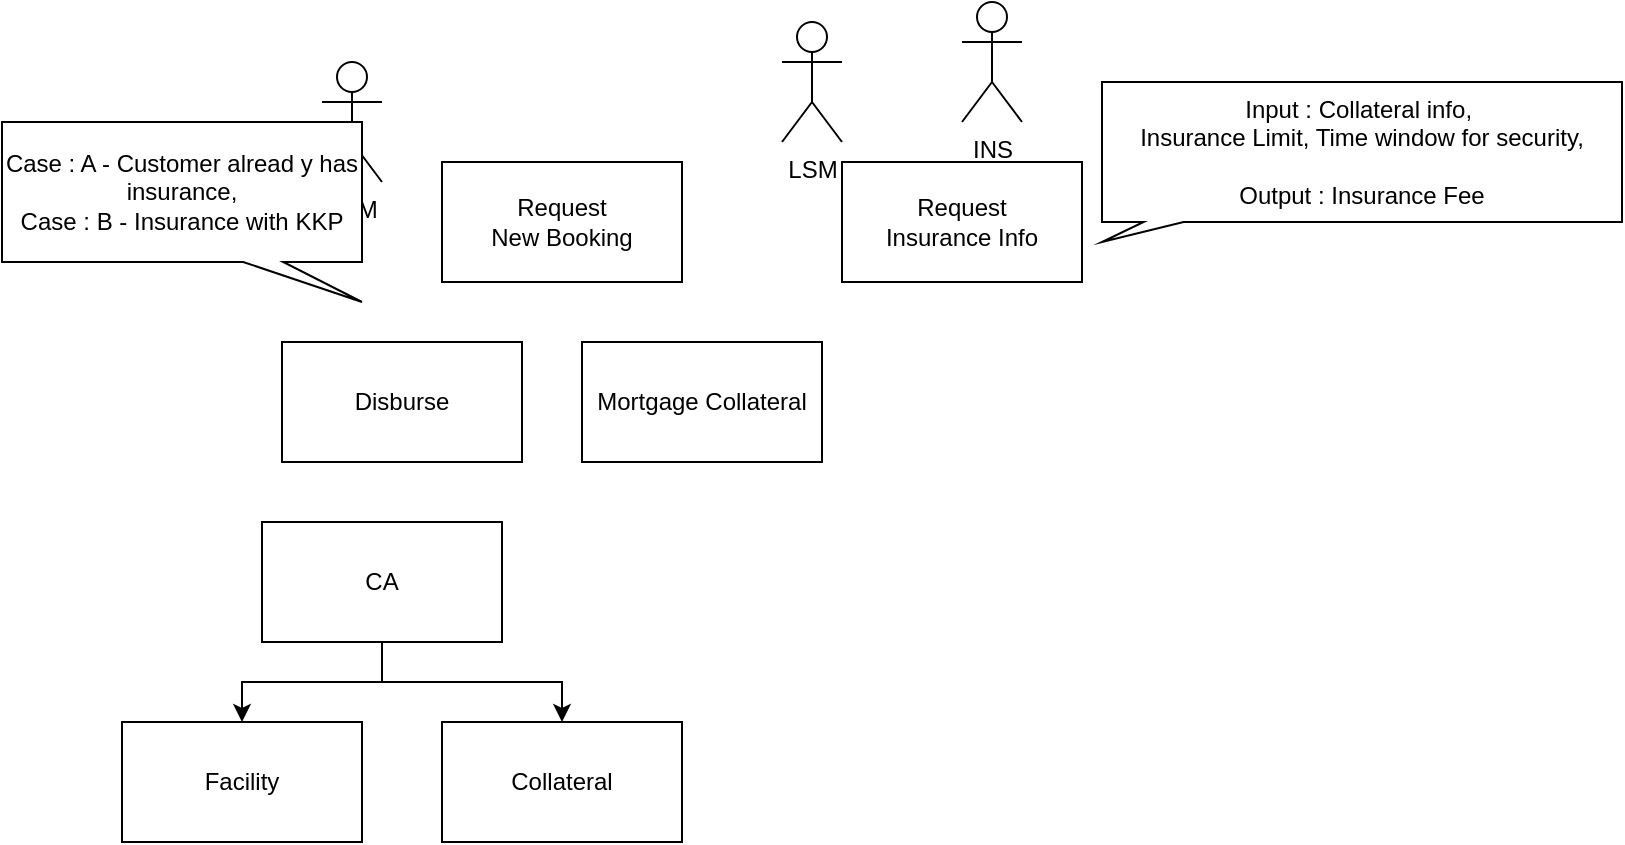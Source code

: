 <mxfile compressed="true" version="15.8.2" type="github" pages="3"><diagram id="V7NKka2CnS8rENGT3AOU" name="Page-1"><mxGraphModel dx="1094" dy="436" grid="1" gridSize="10" guides="1" tooltips="1" connect="1" arrows="1" fold="1" page="1" pageScale="1" pageWidth="1700" pageHeight="1100" math="0" shadow="0"><root><mxCell id="0"/><mxCell id="1" parent="0"/><mxCell id="Z7nqLsU0-YTov0ib8FAr-1" value="Request&lt;br&gt;New Booking" style="rounded=0;whiteSpace=wrap;html=1;" parent="1" vertex="1"><mxGeometry x="230" y="90" width="120" height="60" as="geometry"/></mxCell><mxCell id="Z7nqLsU0-YTov0ib8FAr-2" value="Request&lt;br&gt;Insurance Info" style="rounded=0;whiteSpace=wrap;html=1;" parent="1" vertex="1"><mxGeometry x="430" y="90" width="120" height="60" as="geometry"/></mxCell><mxCell id="Z7nqLsU0-YTov0ib8FAr-3" value="Input : Collateral info,&amp;nbsp;&lt;br&gt;Insurance Limit, Time window for security,&lt;br&gt;&lt;br&gt;Output : Insurance Fee" style="shape=callout;whiteSpace=wrap;html=1;perimeter=calloutPerimeter;position2=0;size=10;position=0.08;" parent="1" vertex="1"><mxGeometry x="560" y="50" width="260" height="80" as="geometry"/></mxCell><mxCell id="Z7nqLsU0-YTov0ib8FAr-4" value="LSM" style="shape=umlActor;verticalLabelPosition=bottom;verticalAlign=top;html=1;outlineConnect=0;" parent="1" vertex="1"><mxGeometry x="170" y="40" width="30" height="60" as="geometry"/></mxCell><mxCell id="Z7nqLsU0-YTov0ib8FAr-5" value="LSM" style="shape=umlActor;verticalLabelPosition=bottom;verticalAlign=top;html=1;outlineConnect=0;" parent="1" vertex="1"><mxGeometry x="400" y="20" width="30" height="60" as="geometry"/></mxCell><mxCell id="Z7nqLsU0-YTov0ib8FAr-6" value="INS" style="shape=umlActor;verticalLabelPosition=bottom;verticalAlign=top;html=1;outlineConnect=0;" parent="1" vertex="1"><mxGeometry x="490" y="10" width="30" height="60" as="geometry"/></mxCell><mxCell id="Z7nqLsU0-YTov0ib8FAr-8" value="Case : A - Customer alread y has insurance,&lt;br&gt;Case : B - Insurance with KKP" style="shape=callout;whiteSpace=wrap;html=1;perimeter=calloutPerimeter;position2=1;size=20;position=0.67;" parent="1" vertex="1"><mxGeometry x="10" y="70" width="180" height="90" as="geometry"/></mxCell><mxCell id="Z7nqLsU0-YTov0ib8FAr-12" style="edgeStyle=orthogonalEdgeStyle;rounded=0;orthogonalLoop=1;jettySize=auto;html=1;exitX=0.5;exitY=1;exitDx=0;exitDy=0;entryX=0.5;entryY=0;entryDx=0;entryDy=0;" parent="1" source="Z7nqLsU0-YTov0ib8FAr-9" target="Z7nqLsU0-YTov0ib8FAr-10" edge="1"><mxGeometry relative="1" as="geometry"/></mxCell><mxCell id="Z7nqLsU0-YTov0ib8FAr-13" style="edgeStyle=orthogonalEdgeStyle;rounded=0;orthogonalLoop=1;jettySize=auto;html=1;exitX=0.5;exitY=1;exitDx=0;exitDy=0;entryX=0.5;entryY=0;entryDx=0;entryDy=0;" parent="1" source="Z7nqLsU0-YTov0ib8FAr-9" target="Z7nqLsU0-YTov0ib8FAr-11" edge="1"><mxGeometry relative="1" as="geometry"/></mxCell><mxCell id="Z7nqLsU0-YTov0ib8FAr-9" value="CA" style="rounded=0;whiteSpace=wrap;html=1;" parent="1" vertex="1"><mxGeometry x="140" y="270" width="120" height="60" as="geometry"/></mxCell><mxCell id="Z7nqLsU0-YTov0ib8FAr-10" value="Facility" style="rounded=0;whiteSpace=wrap;html=1;" parent="1" vertex="1"><mxGeometry x="70" y="370" width="120" height="60" as="geometry"/></mxCell><mxCell id="Z7nqLsU0-YTov0ib8FAr-11" value="Collateral" style="rounded=0;whiteSpace=wrap;html=1;" parent="1" vertex="1"><mxGeometry x="230" y="370" width="120" height="60" as="geometry"/></mxCell><mxCell id="Z7nqLsU0-YTov0ib8FAr-14" value="Mortgage Collateral" style="rounded=0;whiteSpace=wrap;html=1;" parent="1" vertex="1"><mxGeometry x="300" y="180" width="120" height="60" as="geometry"/></mxCell><mxCell id="Z7nqLsU0-YTov0ib8FAr-15" value="Disburse" style="rounded=0;whiteSpace=wrap;html=1;" parent="1" vertex="1"><mxGeometry x="150" y="180" width="120" height="60" as="geometry"/></mxCell></root></mxGraphModel></diagram><diagram id="xOEX3UYqWlCHQGbm415o" name="Disburse_Flow"><mxGraphModel dx="1536" dy="1653" grid="1" gridSize="10" guides="1" tooltips="1" connect="1" arrows="1" fold="1" page="1" pageScale="1" pageWidth="1700" pageHeight="1100" math="0" shadow="0"><root><mxCell id="w3mIRez-X4fxoydp6kp0-0"/><mxCell id="w3mIRez-X4fxoydp6kp0-1" parent="w3mIRez-X4fxoydp6kp0-0"/><mxCell id="56Xy7kWtJ42f0ILgOVRt-41" value="" style="rounded=0;whiteSpace=wrap;html=1;" parent="w3mIRez-X4fxoydp6kp0-1" vertex="1"><mxGeometry x="110" y="740" width="200" height="510" as="geometry"/></mxCell><mxCell id="56Xy7kWtJ42f0ILgOVRt-37" value="" style="rounded=0;whiteSpace=wrap;html=1;fillColor=#dae8fc;strokeColor=#6c8ebf;dashed=1;" parent="w3mIRez-X4fxoydp6kp0-1" vertex="1"><mxGeometry x="330" y="460" width="520" height="100" as="geometry"/></mxCell><mxCell id="56Xy7kWtJ42f0ILgOVRt-38" value="" style="rounded=0;whiteSpace=wrap;html=1;fillColor=#dae8fc;strokeColor=#6c8ebf;dashed=1;" parent="w3mIRez-X4fxoydp6kp0-1" vertex="1"><mxGeometry x="480" y="610" width="710" height="110" as="geometry"/></mxCell><mxCell id="56Xy7kWtJ42f0ILgOVRt-36" value="" style="rounded=0;whiteSpace=wrap;html=1;fillColor=#dae8fc;strokeColor=#6c8ebf;dashed=1;" parent="w3mIRez-X4fxoydp6kp0-1" vertex="1"><mxGeometry x="130" y="230" width="830" height="80" as="geometry"/></mxCell><mxCell id="w3mIRez-X4fxoydp6kp0-2" style="edgeStyle=orthogonalEdgeStyle;rounded=0;orthogonalLoop=1;jettySize=auto;html=1;exitX=1;exitY=0.75;exitDx=0;exitDy=0;entryX=-0.008;entryY=0.617;entryDx=0;entryDy=0;entryPerimeter=0;dashed=1;" parent="w3mIRez-X4fxoydp6kp0-1" source="w3mIRez-X4fxoydp6kp0-3" target="w3mIRez-X4fxoydp6kp0-14" edge="1"><mxGeometry relative="1" as="geometry"><Array as="points"><mxPoint x="290" y="285"/><mxPoint x="290" y="517"/></Array></mxGeometry></mxCell><mxCell id="w3mIRez-X4fxoydp6kp0-3" value="Create Disbursement Information&lt;br&gt;(SR04)" style="rounded=0;whiteSpace=wrap;html=1;" parent="w3mIRez-X4fxoydp6kp0-1" vertex="1"><mxGeometry x="146" y="240" width="120" height="60" as="geometry"/></mxCell><mxCell id="w3mIRez-X4fxoydp6kp0-4" value="Disbursement Flow" style="text;html=1;strokeColor=#b85450;fillColor=#f8cecc;align=center;verticalAlign=middle;whiteSpace=wrap;rounded=0;fontSize=16;fontStyle=1" parent="w3mIRez-X4fxoydp6kp0-1" vertex="1"><mxGeometry x="480" y="90" width="190" height="20" as="geometry"/></mxCell><mxCell id="w3mIRez-X4fxoydp6kp0-5" value="LSM" style="shape=umlActor;verticalLabelPosition=bottom;verticalAlign=top;html=1;outlineConnect=0;" parent="w3mIRez-X4fxoydp6kp0-1" vertex="1"><mxGeometry x="200" y="180" width="20" height="40" as="geometry"/></mxCell><mxCell id="w3mIRez-X4fxoydp6kp0-6" value="แจ้งจองเงิน" style="edgeStyle=orthogonalEdgeStyle;rounded=0;orthogonalLoop=1;jettySize=auto;html=1;exitX=1;exitY=0.5;exitDx=0;exitDy=0;entryX=0;entryY=0.5;entryDx=0;entryDy=0;" parent="w3mIRez-X4fxoydp6kp0-1" source="w3mIRez-X4fxoydp6kp0-10" target="w3mIRez-X4fxoydp6kp0-19" edge="1"><mxGeometry relative="1" as="geometry"><mxPoint x="490" y="150" as="targetPoint"/></mxGeometry></mxCell><mxCell id="w3mIRez-X4fxoydp6kp0-7" value="Y" style="edgeStyle=orthogonalEdgeStyle;rounded=0;orthogonalLoop=1;jettySize=auto;html=1;exitX=0.5;exitY=1;exitDx=0;exitDy=0;" parent="w3mIRez-X4fxoydp6kp0-1" source="w3mIRez-X4fxoydp6kp0-30" target="w3mIRez-X4fxoydp6kp0-23" edge="1"><mxGeometry relative="1" as="geometry"><mxPoint x="580" y="380" as="sourcePoint"/></mxGeometry></mxCell><mxCell id="w3mIRez-X4fxoydp6kp0-8" value="Y" style="edgeStyle=orthogonalEdgeStyle;rounded=0;orthogonalLoop=1;jettySize=auto;html=1;exitX=0.5;exitY=1;exitDx=0;exitDy=0;entryX=0.5;entryY=0;entryDx=0;entryDy=0;" parent="w3mIRez-X4fxoydp6kp0-1" source="2NrdfNpdBtnyguBsevMa-0" target="w3mIRez-X4fxoydp6kp0-14" edge="1"><mxGeometry relative="1" as="geometry"/></mxCell><mxCell id="2NrdfNpdBtnyguBsevMa-1" value="แจ้งดำเนินการเบิกเงิน" style="edgeStyle=orthogonalEdgeStyle;rounded=0;orthogonalLoop=1;jettySize=auto;html=1;exitX=1;exitY=0.75;exitDx=0;exitDy=0;entryX=0.5;entryY=0;entryDx=0;entryDy=0;" parent="w3mIRez-X4fxoydp6kp0-1" source="w3mIRez-X4fxoydp6kp0-10" target="56Xy7kWtJ42f0ILgOVRt-0" edge="1"><mxGeometry relative="1" as="geometry"/></mxCell><mxCell id="w3mIRez-X4fxoydp6kp0-10" value="Check Disbursement condition&lt;br&gt;(DI01)" style="rounded=0;whiteSpace=wrap;html=1;" parent="w3mIRez-X4fxoydp6kp0-1" vertex="1"><mxGeometry x="320" y="240" width="120" height="60" as="geometry"/></mxCell><mxCell id="w3mIRez-X4fxoydp6kp0-11" value="Loan Admin" style="shape=umlActor;verticalLabelPosition=bottom;verticalAlign=top;html=1;outlineConnect=0;" parent="w3mIRez-X4fxoydp6kp0-1" vertex="1"><mxGeometry x="370" y="180" width="20" height="40" as="geometry"/></mxCell><mxCell id="w3mIRez-X4fxoydp6kp0-12" value="แจ้งเบิก" style="endArrow=classic;html=1;exitX=1;exitY=0.5;exitDx=0;exitDy=0;entryX=0;entryY=0.5;entryDx=0;entryDy=0;" parent="w3mIRez-X4fxoydp6kp0-1" source="w3mIRez-X4fxoydp6kp0-3" target="w3mIRez-X4fxoydp6kp0-10" edge="1"><mxGeometry width="50" height="50" relative="1" as="geometry"><mxPoint x="420" y="140" as="sourcePoint"/><mxPoint x="470" y="90" as="targetPoint"/></mxGeometry></mxCell><mxCell id="56Xy7kWtJ42f0ILgOVRt-10" style="edgeStyle=orthogonalEdgeStyle;rounded=0;orthogonalLoop=1;jettySize=auto;html=1;exitX=0.5;exitY=1;exitDx=0;exitDy=0;entryX=0.5;entryY=0;entryDx=0;entryDy=0;" parent="w3mIRez-X4fxoydp6kp0-1" source="w3mIRez-X4fxoydp6kp0-14" target="w3mIRez-X4fxoydp6kp0-16" edge="1"><mxGeometry relative="1" as="geometry"><Array as="points"><mxPoint x="410" y="600"/><mxPoint x="600" y="600"/></Array></mxGeometry></mxCell><mxCell id="w3mIRez-X4fxoydp6kp0-14" value="Prepare Cheque&lt;br&gt;(DI05)" style="rounded=0;whiteSpace=wrap;html=1;fillColor=#fff2cc;strokeColor=#d6b656;" parent="w3mIRez-X4fxoydp6kp0-1" vertex="1"><mxGeometry x="350" y="480" width="120" height="60" as="geometry"/></mxCell><mxCell id="w3mIRez-X4fxoydp6kp0-15" style="edgeStyle=orthogonalEdgeStyle;rounded=0;orthogonalLoop=1;jettySize=auto;html=1;exitX=1;exitY=0.75;exitDx=0;exitDy=0;fontSize=16;entryX=0;entryY=0.5;entryDx=0;entryDy=0;" parent="w3mIRez-X4fxoydp6kp0-1" source="w3mIRez-X4fxoydp6kp0-16" target="w3mIRez-X4fxoydp6kp0-36" edge="1"><mxGeometry relative="1" as="geometry"/></mxCell><mxCell id="w3mIRez-X4fxoydp6kp0-16" value="Make&lt;br&gt;Disbursement CBS&lt;br&gt;(Transfer, Bahtnet, Currency, Repayment)&amp;nbsp;&lt;br&gt;(DI06)" style="rounded=0;whiteSpace=wrap;html=1;fillColor=#fff2cc;strokeColor=#d6b656;" parent="w3mIRez-X4fxoydp6kp0-1" vertex="1"><mxGeometry x="520" y="625" width="160" height="80" as="geometry"/></mxCell><mxCell id="w3mIRez-X4fxoydp6kp0-17" value="Loan Oper" style="shape=umlActor;verticalLabelPosition=bottom;verticalAlign=top;html=1;outlineConnect=0;" parent="w3mIRez-X4fxoydp6kp0-1" vertex="1"><mxGeometry x="590" y="705" width="20" height="40" as="geometry"/></mxCell><mxCell id="w3mIRez-X4fxoydp6kp0-18" style="edgeStyle=orthogonalEdgeStyle;rounded=0;orthogonalLoop=1;jettySize=auto;html=1;exitX=1;exitY=0.5;exitDx=0;exitDy=0;entryX=1;entryY=0.5;entryDx=0;entryDy=0;" parent="w3mIRez-X4fxoydp6kp0-1" source="w3mIRez-X4fxoydp6kp0-19" target="w3mIRez-X4fxoydp6kp0-16" edge="1"><mxGeometry relative="1" as="geometry"><mxPoint x="1250" y="630" as="targetPoint"/><Array as="points"><mxPoint x="1020" y="270"/><mxPoint x="1020" y="665"/></Array></mxGeometry></mxCell><mxCell id="w3mIRez-X4fxoydp6kp0-19" value="Cash Allocation&lt;br&gt;(DI02)" style="rounded=0;whiteSpace=wrap;html=1;fillColor=#fff2cc;strokeColor=#d6b656;" parent="w3mIRez-X4fxoydp6kp0-1" vertex="1"><mxGeometry x="830" y="240" width="120" height="60" as="geometry"/></mxCell><mxCell id="w3mIRez-X4fxoydp6kp0-20" value="Cash Allocation Team&lt;br&gt;(ทีมบริหารสภาพคล่อง)" style="shape=umlActor;verticalLabelPosition=bottom;verticalAlign=top;html=1;outlineConnect=0;" parent="w3mIRez-X4fxoydp6kp0-1" vertex="1"><mxGeometry x="920" y="150" width="20" height="40" as="geometry"/></mxCell><mxCell id="w3mIRez-X4fxoydp6kp0-21" value="Loan Oper" style="shape=umlActor;verticalLabelPosition=bottom;verticalAlign=top;html=1;outlineConnect=0;" parent="w3mIRez-X4fxoydp6kp0-1" vertex="1"><mxGeometry x="450" y="420" width="20" height="40" as="geometry"/></mxCell><mxCell id="56Xy7kWtJ42f0ILgOVRt-12" style="edgeStyle=orthogonalEdgeStyle;rounded=0;orthogonalLoop=1;jettySize=auto;html=1;exitX=0.5;exitY=1;exitDx=0;exitDy=0;entryX=0.5;entryY=0;entryDx=0;entryDy=0;" parent="w3mIRez-X4fxoydp6kp0-1" source="w3mIRez-X4fxoydp6kp0-23" target="w3mIRez-X4fxoydp6kp0-16" edge="1"><mxGeometry relative="1" as="geometry"/></mxCell><mxCell id="w3mIRez-X4fxoydp6kp0-23" value="Make Transaction&lt;br&gt;Bahtnet&lt;br&gt;(DI03)" style="rounded=0;whiteSpace=wrap;html=1;fillColor=#fff2cc;strokeColor=#d6b656;" parent="w3mIRez-X4fxoydp6kp0-1" vertex="1"><mxGeometry x="540" y="480" width="120" height="60" as="geometry"/></mxCell><mxCell id="56Xy7kWtJ42f0ILgOVRt-13" style="edgeStyle=orthogonalEdgeStyle;rounded=0;orthogonalLoop=1;jettySize=auto;html=1;exitX=0.5;exitY=1;exitDx=0;exitDy=0;entryX=0.5;entryY=0;entryDx=0;entryDy=0;" parent="w3mIRez-X4fxoydp6kp0-1" source="w3mIRez-X4fxoydp6kp0-25" target="w3mIRez-X4fxoydp6kp0-16" edge="1"><mxGeometry relative="1" as="geometry"><Array as="points"><mxPoint x="775" y="600"/><mxPoint x="600" y="600"/></Array></mxGeometry></mxCell><mxCell id="w3mIRez-X4fxoydp6kp0-25" value="Make Transaction&lt;br&gt;TRO&lt;br&gt;(Currency)&amp;nbsp;&amp;nbsp;(DI04)" style="rounded=0;whiteSpace=wrap;html=1;fillColor=#fff2cc;strokeColor=#d6b656;" parent="w3mIRez-X4fxoydp6kp0-1" vertex="1"><mxGeometry x="710" y="480" width="130" height="60" as="geometry"/></mxCell><mxCell id="w3mIRez-X4fxoydp6kp0-26" value="Deposit Oper" style="shape=umlActor;verticalLabelPosition=bottom;verticalAlign=top;html=1;outlineConnect=0;" parent="w3mIRez-X4fxoydp6kp0-1" vertex="1"><mxGeometry x="640" y="420" width="20" height="40" as="geometry"/></mxCell><mxCell id="w3mIRez-X4fxoydp6kp0-27" value="KKP BOFX&lt;br&gt;(ทีมพี่หลุยส์)" style="shape=umlActor;verticalLabelPosition=bottom;verticalAlign=top;html=1;outlineConnect=0;" parent="w3mIRez-X4fxoydp6kp0-1" vertex="1"><mxGeometry x="820" y="420" width="20" height="40" as="geometry"/></mxCell><mxCell id="w3mIRez-X4fxoydp6kp0-28" value="End" style="ellipse;whiteSpace=wrap;html=1;aspect=fixed;fontSize=16;" parent="w3mIRez-X4fxoydp6kp0-1" vertex="1"><mxGeometry x="1100" y="740" width="40" height="40" as="geometry"/></mxCell><mxCell id="w3mIRez-X4fxoydp6kp0-29" value="Disbursement&lt;br&gt;in CBS" style="text;html=1;align=center;verticalAlign=middle;resizable=0;points=[];autosize=1;strokeColor=none;" parent="w3mIRez-X4fxoydp6kp0-1" vertex="1"><mxGeometry x="492.5" y="705" width="90" height="30" as="geometry"/></mxCell><mxCell id="56Xy7kWtJ42f0ILgOVRt-6" style="edgeStyle=orthogonalEdgeStyle;rounded=0;orthogonalLoop=1;jettySize=auto;html=1;exitX=1;exitY=0.5;exitDx=0;exitDy=0;entryX=0.5;entryY=0;entryDx=0;entryDy=0;" parent="w3mIRez-X4fxoydp6kp0-1" source="w3mIRez-X4fxoydp6kp0-30" target="w3mIRez-X4fxoydp6kp0-16" edge="1"><mxGeometry relative="1" as="geometry"><mxPoint x="670" y="650" as="targetPoint"/><Array as="points"><mxPoint x="690" y="410"/><mxPoint x="690" y="600"/><mxPoint x="600" y="600"/></Array></mxGeometry></mxCell><mxCell id="w3mIRez-X4fxoydp6kp0-30" value="ดำเนินการด้วย&lt;br&gt;Bahtnet" style="rhombus;whiteSpace=wrap;html=1;" parent="w3mIRez-X4fxoydp6kp0-1" vertex="1"><mxGeometry x="570" y="380" width="60" height="60" as="geometry"/></mxCell><mxCell id="w3mIRez-X4fxoydp6kp0-31" value="Y" style="edgeStyle=orthogonalEdgeStyle;rounded=0;orthogonalLoop=1;jettySize=auto;html=1;exitX=0.5;exitY=1;exitDx=0;exitDy=0;entryX=0.5;entryY=0;entryDx=0;entryDy=0;endArrow=classic;endFill=1;" parent="w3mIRez-X4fxoydp6kp0-1" source="w3mIRez-X4fxoydp6kp0-33" target="w3mIRez-X4fxoydp6kp0-25" edge="1"><mxGeometry relative="1" as="geometry"/></mxCell><mxCell id="56Xy7kWtJ42f0ILgOVRt-7" style="edgeStyle=orthogonalEdgeStyle;rounded=0;orthogonalLoop=1;jettySize=auto;html=1;exitX=1;exitY=0.5;exitDx=0;exitDy=0;entryX=0.5;entryY=0;entryDx=0;entryDy=0;" parent="w3mIRez-X4fxoydp6kp0-1" source="w3mIRez-X4fxoydp6kp0-33" target="w3mIRez-X4fxoydp6kp0-16" edge="1"><mxGeometry relative="1" as="geometry"><mxPoint x="600" y="630" as="targetPoint"/><Array as="points"><mxPoint x="870" y="410"/><mxPoint x="870" y="600"/><mxPoint x="600" y="600"/></Array></mxGeometry></mxCell><mxCell id="w3mIRez-X4fxoydp6kp0-33" value="เบิกเงินบัญชี&lt;br&gt;TRO" style="rhombus;whiteSpace=wrap;html=1;" parent="w3mIRez-X4fxoydp6kp0-1" vertex="1"><mxGeometry x="745" y="380" width="60" height="60" as="geometry"/></mxCell><mxCell id="w3mIRez-X4fxoydp6kp0-35" style="edgeStyle=orthogonalEdgeStyle;rounded=0;orthogonalLoop=1;jettySize=auto;html=1;exitX=0.5;exitY=1;exitDx=0;exitDy=0;endArrow=classic;endFill=1;" parent="w3mIRez-X4fxoydp6kp0-1" source="w3mIRez-X4fxoydp6kp0-36" target="w3mIRez-X4fxoydp6kp0-28" edge="1"><mxGeometry relative="1" as="geometry"/></mxCell><mxCell id="w3mIRez-X4fxoydp6kp0-36" value="Record Result" style="rounded=0;whiteSpace=wrap;html=1;" parent="w3mIRez-X4fxoydp6kp0-1" vertex="1"><mxGeometry x="1060" y="660" width="120" height="50" as="geometry"/></mxCell><mxCell id="56Xy7kWtJ42f0ILgOVRt-11" style="edgeStyle=orthogonalEdgeStyle;rounded=0;orthogonalLoop=1;jettySize=auto;html=1;exitX=1;exitY=0.5;exitDx=0;exitDy=0;entryX=0.5;entryY=0;entryDx=0;entryDy=0;" parent="w3mIRez-X4fxoydp6kp0-1" source="2NrdfNpdBtnyguBsevMa-0" target="w3mIRez-X4fxoydp6kp0-16" edge="1"><mxGeometry relative="1" as="geometry"><Array as="points"><mxPoint x="500" y="410"/><mxPoint x="500" y="600"/><mxPoint x="600" y="600"/></Array></mxGeometry></mxCell><mxCell id="2NrdfNpdBtnyguBsevMa-0" value="เบิกด้วยเช็คหรือไม่&lt;br&gt;?" style="rhombus;whiteSpace=wrap;html=1;" parent="w3mIRez-X4fxoydp6kp0-1" vertex="1"><mxGeometry x="380" y="380" width="60" height="60" as="geometry"/></mxCell><mxCell id="56Xy7kWtJ42f0ILgOVRt-3" style="edgeStyle=orthogonalEdgeStyle;rounded=0;orthogonalLoop=1;jettySize=auto;html=1;exitX=1;exitY=0.5;exitDx=0;exitDy=0;entryX=0.5;entryY=0;entryDx=0;entryDy=0;" parent="w3mIRez-X4fxoydp6kp0-1" source="56Xy7kWtJ42f0ILgOVRt-0" target="w3mIRez-X4fxoydp6kp0-33" edge="1"><mxGeometry relative="1" as="geometry"/></mxCell><mxCell id="56Xy7kWtJ42f0ILgOVRt-8" style="edgeStyle=orthogonalEdgeStyle;rounded=0;orthogonalLoop=1;jettySize=auto;html=1;exitX=0;exitY=0.5;exitDx=0;exitDy=0;entryX=0.5;entryY=0;entryDx=0;entryDy=0;" parent="w3mIRez-X4fxoydp6kp0-1" source="56Xy7kWtJ42f0ILgOVRt-0" target="2NrdfNpdBtnyguBsevMa-0" edge="1"><mxGeometry relative="1" as="geometry"/></mxCell><mxCell id="56Xy7kWtJ42f0ILgOVRt-9" style="edgeStyle=orthogonalEdgeStyle;rounded=0;orthogonalLoop=1;jettySize=auto;html=1;exitX=0.5;exitY=1;exitDx=0;exitDy=0;" parent="w3mIRez-X4fxoydp6kp0-1" source="56Xy7kWtJ42f0ILgOVRt-0" target="w3mIRez-X4fxoydp6kp0-30" edge="1"><mxGeometry relative="1" as="geometry"/></mxCell><mxCell id="56Xy7kWtJ42f0ILgOVRt-15" style="edgeStyle=orthogonalEdgeStyle;rounded=0;orthogonalLoop=1;jettySize=auto;html=1;exitX=1;exitY=0.5;exitDx=0;exitDy=0;entryX=1;entryY=0.25;entryDx=0;entryDy=0;dashed=1;" parent="w3mIRez-X4fxoydp6kp0-1" source="56Xy7kWtJ42f0ILgOVRt-0" target="w3mIRez-X4fxoydp6kp0-16" edge="1"><mxGeometry relative="1" as="geometry"><Array as="points"><mxPoint x="940" y="338"/><mxPoint x="940" y="645"/></Array></mxGeometry></mxCell><mxCell id="56Xy7kWtJ42f0ILgOVRt-16" value="เบิกเงินด้วย&lt;br&gt;วิธีการโอนเงิน&lt;br&gt;เข้าบัญชีลูกค้าโดยตรง" style="edgeLabel;html=1;align=center;verticalAlign=middle;resizable=0;points=[];" parent="56Xy7kWtJ42f0ILgOVRt-15" vertex="1" connectable="0"><mxGeometry x="-0.002" y="3" relative="1" as="geometry"><mxPoint x="330" y="370" as="offset"/></mxGeometry></mxCell><mxCell id="56Xy7kWtJ42f0ILgOVRt-0" value="" style="ellipse;whiteSpace=wrap;html=1;aspect=fixed;" parent="w3mIRez-X4fxoydp6kp0-1" vertex="1"><mxGeometry x="582.5" y="320" width="35" height="35" as="geometry"/></mxCell><mxCell id="56Xy7kWtJ42f0ILgOVRt-14" value="Loan Oper" style="shape=umlActor;verticalLabelPosition=bottom;verticalAlign=top;html=1;outlineConnect=0;" parent="w3mIRez-X4fxoydp6kp0-1" vertex="1"><mxGeometry x="1160" y="585" width="20" height="40" as="geometry"/></mxCell><mxCell id="56Xy7kWtJ42f0ILgOVRt-17" value="" style="rounded=0;whiteSpace=wrap;html=1;fillColor=#dae8fc;strokeColor=#6c8ebf;" parent="w3mIRez-X4fxoydp6kp0-1" vertex="1"><mxGeometry x="120" y="760" width="180" height="290" as="geometry"/></mxCell><mxCell id="56Xy7kWtJ42f0ILgOVRt-18" value="Cheque 7M" style="rounded=0;whiteSpace=wrap;html=1;" parent="w3mIRez-X4fxoydp6kp0-1" vertex="1"><mxGeometry x="130" y="950" width="120" height="30" as="geometry"/></mxCell><mxCell id="56Xy7kWtJ42f0ILgOVRt-19" value="วิธีการเบิกเงิน (Credit 18M)" style="text;html=1;align=center;verticalAlign=middle;resizable=0;points=[];autosize=1;strokeColor=none;" parent="w3mIRez-X4fxoydp6kp0-1" vertex="1"><mxGeometry x="120" y="930" width="150" height="20" as="geometry"/></mxCell><mxCell id="56Xy7kWtJ42f0ILgOVRt-20" value="Bathnet 3M" style="rounded=0;whiteSpace=wrap;html=1;" parent="w3mIRez-X4fxoydp6kp0-1" vertex="1"><mxGeometry x="130" y="980" width="120" height="30" as="geometry"/></mxCell><mxCell id="56Xy7kWtJ42f0ILgOVRt-21" value="โอนเข้าบัญชี ลค ตรง 5M" style="rounded=0;whiteSpace=wrap;html=1;" parent="w3mIRez-X4fxoydp6kp0-1" vertex="1"><mxGeometry x="130" y="1010" width="120" height="30" as="geometry"/></mxCell><mxCell id="56Xy7kWtJ42f0ILgOVRt-22" value="วงเงินที่ต้องการเบิก" style="text;html=1;align=center;verticalAlign=middle;resizable=0;points=[];autosize=1;strokeColor=none;" parent="w3mIRez-X4fxoydp6kp0-1" vertex="1"><mxGeometry x="120" y="760" width="110" height="20" as="geometry"/></mxCell><mxCell id="56Xy7kWtJ42f0ILgOVRt-23" value="Fac 2 ที่ดิน 10M" style="rounded=0;whiteSpace=wrap;html=1;" parent="w3mIRez-X4fxoydp6kp0-1" vertex="1"><mxGeometry x="150" y="810" width="140" height="20" as="geometry"/></mxCell><mxCell id="56Xy7kWtJ42f0ILgOVRt-25" value="Fac 2 สาธา 8M" style="rounded=0;whiteSpace=wrap;html=1;" parent="w3mIRez-X4fxoydp6kp0-1" vertex="1"><mxGeometry x="150" y="830" width="140" height="20" as="geometry"/></mxCell><mxCell id="56Xy7kWtJ42f0ILgOVRt-27" value="Fac 1 Loan" style="rounded=0;whiteSpace=wrap;html=1;" parent="w3mIRez-X4fxoydp6kp0-1" vertex="1"><mxGeometry x="130" y="790" width="160" height="20" as="geometry"/></mxCell><mxCell id="56Xy7kWtJ42f0ILgOVRt-31" style="edgeStyle=orthogonalEdgeStyle;rounded=0;orthogonalLoop=1;jettySize=auto;html=1;entryX=0;entryY=0.5;entryDx=0;entryDy=0;" parent="w3mIRez-X4fxoydp6kp0-1" source="56Xy7kWtJ42f0ILgOVRt-30" target="56Xy7kWtJ42f0ILgOVRt-27" edge="1"><mxGeometry relative="1" as="geometry"/></mxCell><mxCell id="56Xy7kWtJ42f0ILgOVRt-30" value="ค้นหา Fac 1" style="text;html=1;align=center;verticalAlign=middle;resizable=0;points=[];autosize=1;strokeColor=none;" parent="w3mIRez-X4fxoydp6kp0-1" vertex="1"><mxGeometry x="10" y="790" width="80" height="20" as="geometry"/></mxCell><mxCell id="56Xy7kWtJ42f0ILgOVRt-32" value="Fac 2 10M" style="rounded=0;whiteSpace=wrap;html=1;" parent="w3mIRez-X4fxoydp6kp0-1" vertex="1"><mxGeometry x="360" y="810" width="120" height="20" as="geometry"/></mxCell><mxCell id="56Xy7kWtJ42f0ILgOVRt-33" value="Fac 1 Loan" style="rounded=0;whiteSpace=wrap;html=1;" parent="w3mIRez-X4fxoydp6kp0-1" vertex="1"><mxGeometry x="340" y="790" width="140" height="20" as="geometry"/></mxCell><mxCell id="56Xy7kWtJ42f0ILgOVRt-34" value="" style="rounded=0;whiteSpace=wrap;html=1;" parent="w3mIRez-X4fxoydp6kp0-1" vertex="1"><mxGeometry x="130" y="880" width="160" height="40" as="geometry"/></mxCell><mxCell id="56Xy7kWtJ42f0ILgOVRt-35" value="Remark from LSM" style="text;html=1;align=center;verticalAlign=middle;resizable=0;points=[];autosize=1;strokeColor=none;" parent="w3mIRez-X4fxoydp6kp0-1" vertex="1"><mxGeometry x="120" y="860" width="110" height="20" as="geometry"/></mxCell><mxCell id="56Xy7kWtJ42f0ILgOVRt-50" value="" style="group" parent="w3mIRez-X4fxoydp6kp0-1" vertex="1" connectable="0"><mxGeometry x="120" y="1070" width="180" height="145" as="geometry"/></mxCell><mxCell id="56Xy7kWtJ42f0ILgOVRt-42" value="" style="rounded=0;whiteSpace=wrap;html=1;fillColor=#dae8fc;strokeColor=#6c8ebf;" parent="56Xy7kWtJ42f0ILgOVRt-50" vertex="1"><mxGeometry width="180" height="145" as="geometry"/></mxCell><mxCell id="56Xy7kWtJ42f0ILgOVRt-28" value="" style="rounded=0;whiteSpace=wrap;html=1;" parent="56Xy7kWtJ42f0ILgOVRt-50" vertex="1"><mxGeometry x="10" y="25" width="140" height="20" as="geometry"/></mxCell><mxCell id="56Xy7kWtJ42f0ILgOVRt-29" value="Selected PN (Optional)" style="text;html=1;align=center;verticalAlign=middle;resizable=0;points=[];autosize=1;strokeColor=none;" parent="56Xy7kWtJ42f0ILgOVRt-50" vertex="1"><mxGeometry y="5" width="140" height="20" as="geometry"/></mxCell><mxCell id="56Xy7kWtJ42f0ILgOVRt-43" value="" style="rounded=0;whiteSpace=wrap;html=1;" parent="56Xy7kWtJ42f0ILgOVRt-50" vertex="1"><mxGeometry x="60" y="95" width="92.5" height="40" as="geometry"/></mxCell><mxCell id="56Xy7kWtJ42f0ILgOVRt-44" value="บันทึกเห็นชอบจาก Loan Admin" style="text;html=1;align=center;verticalAlign=middle;resizable=0;points=[];autosize=1;strokeColor=none;" parent="56Xy7kWtJ42f0ILgOVRt-50" vertex="1"><mxGeometry x="2.5" y="55" width="170" height="20" as="geometry"/></mxCell><mxCell id="56Xy7kWtJ42f0ILgOVRt-45" value="" style="ellipse;whiteSpace=wrap;html=1;aspect=fixed;" parent="56Xy7kWtJ42f0ILgOVRt-50" vertex="1"><mxGeometry x="15" y="75" width="10" height="10" as="geometry"/></mxCell><mxCell id="56Xy7kWtJ42f0ILgOVRt-46" value="" style="ellipse;whiteSpace=wrap;html=1;aspect=fixed;" parent="56Xy7kWtJ42f0ILgOVRt-50" vertex="1"><mxGeometry x="90" y="75" width="10" height="10" as="geometry"/></mxCell><mxCell id="56Xy7kWtJ42f0ILgOVRt-47" value="Remark" style="text;html=1;align=center;verticalAlign=middle;resizable=0;points=[];autosize=1;strokeColor=none;" parent="56Xy7kWtJ42f0ILgOVRt-50" vertex="1"><mxGeometry y="95" width="60" height="20" as="geometry"/></mxCell><mxCell id="56Xy7kWtJ42f0ILgOVRt-48" value="เห็นชอบ" style="text;html=1;align=center;verticalAlign=middle;resizable=0;points=[];autosize=1;strokeColor=none;" parent="56Xy7kWtJ42f0ILgOVRt-50" vertex="1"><mxGeometry x="20" y="70" width="60" height="20" as="geometry"/></mxCell><mxCell id="56Xy7kWtJ42f0ILgOVRt-49" value="ไม่เห็นชอบ" style="text;html=1;align=center;verticalAlign=middle;resizable=0;points=[];autosize=1;strokeColor=none;" parent="56Xy7kWtJ42f0ILgOVRt-50" vertex="1"><mxGeometry x="95" y="70" width="70" height="20" as="geometry"/></mxCell><mxCell id="56Xy7kWtJ42f0ILgOVRt-51" value="" style="rounded=0;whiteSpace=wrap;html=1;fillColor=#fff2cc;strokeColor=#d6b656;" parent="w3mIRez-X4fxoydp6kp0-1" vertex="1"><mxGeometry x="250" y="950" width="40" height="30" as="geometry"/></mxCell><mxCell id="56Xy7kWtJ42f0ILgOVRt-52" value="" style="rounded=0;whiteSpace=wrap;html=1;fillColor=#fff2cc;strokeColor=#d6b656;" parent="w3mIRez-X4fxoydp6kp0-1" vertex="1"><mxGeometry x="250" y="980" width="40" height="30" as="geometry"/></mxCell><mxCell id="56Xy7kWtJ42f0ILgOVRt-53" value="" style="rounded=0;whiteSpace=wrap;html=1;fillColor=#fff2cc;strokeColor=#d6b656;" parent="w3mIRez-X4fxoydp6kp0-1" vertex="1"><mxGeometry x="250" y="1010" width="40" height="30" as="geometry"/></mxCell><mxCell id="56Xy7kWtJ42f0ILgOVRt-54" value="กล่องสิเหลือง&lt;br&gt;คือสถานะของ&lt;br&gt;รายการเบิกที่ดำเนินการ" style="shape=callout;whiteSpace=wrap;html=1;perimeter=calloutPerimeter;size=10;position=0.08;position2=0;" parent="w3mIRez-X4fxoydp6kp0-1" vertex="1"><mxGeometry x="320" y="950" width="140" height="60" as="geometry"/></mxCell><mxCell id="56Xy7kWtJ42f0ILgOVRt-55" value="LSM" style="shape=umlActor;verticalLabelPosition=bottom;verticalAlign=top;html=1;outlineConnect=0;" parent="w3mIRez-X4fxoydp6kp0-1" vertex="1"><mxGeometry x="120" y="670" width="20" height="40" as="geometry"/></mxCell><mxCell id="56Xy7kWtJ42f0ILgOVRt-56" value="Loan Admin" style="shape=umlActor;verticalLabelPosition=bottom;verticalAlign=top;html=1;outlineConnect=0;" parent="w3mIRez-X4fxoydp6kp0-1" vertex="1"><mxGeometry x="196" y="670" width="20" height="40" as="geometry"/></mxCell><mxCell id="56Xy7kWtJ42f0ILgOVRt-57" value="Loan Oper" style="shape=umlActor;verticalLabelPosition=bottom;verticalAlign=top;html=1;outlineConnect=0;" parent="w3mIRez-X4fxoydp6kp0-1" vertex="1"><mxGeometry x="280" y="670" width="20" height="40" as="geometry"/></mxCell><mxCell id="56Xy7kWtJ42f0ILgOVRt-59" value="" style="rounded=0;whiteSpace=wrap;html=1;" parent="w3mIRez-X4fxoydp6kp0-1" vertex="1"><mxGeometry x="520" y="960" width="200" height="260" as="geometry"/></mxCell><mxCell id="56Xy7kWtJ42f0ILgOVRt-60" value="Deposit Oper" style="shape=umlActor;verticalLabelPosition=bottom;verticalAlign=top;html=1;outlineConnect=0;" parent="w3mIRez-X4fxoydp6kp0-1" vertex="1"><mxGeometry x="550" y="890" width="20" height="40" as="geometry"/></mxCell><mxCell id="56Xy7kWtJ42f0ILgOVRt-61" value="" style="rounded=0;whiteSpace=wrap;html=1;" parent="w3mIRez-X4fxoydp6kp0-1" vertex="1"><mxGeometry x="760" y="960" width="200" height="260" as="geometry"/></mxCell><mxCell id="56Xy7kWtJ42f0ILgOVRt-62" value="KKP BOFX" style="shape=umlActor;verticalLabelPosition=bottom;verticalAlign=top;html=1;outlineConnect=0;" parent="w3mIRez-X4fxoydp6kp0-1" vertex="1"><mxGeometry x="790" y="890" width="20" height="40" as="geometry"/></mxCell><mxCell id="56Xy7kWtJ42f0ILgOVRt-64" value="" style="rounded=0;whiteSpace=wrap;html=1;" parent="w3mIRez-X4fxoydp6kp0-1" vertex="1"><mxGeometry x="1000" y="960" width="200" height="260" as="geometry"/></mxCell><mxCell id="56Xy7kWtJ42f0ILgOVRt-69" value="" style="rounded=0;whiteSpace=wrap;html=1;" parent="w3mIRez-X4fxoydp6kp0-1" vertex="1"><mxGeometry x="530" y="1120" width="180" height="60" as="geometry"/></mxCell><mxCell id="56Xy7kWtJ42f0ILgOVRt-70" value="บันทึกผล Bathnet" style="text;html=1;align=center;verticalAlign=middle;resizable=0;points=[];autosize=1;strokeColor=none;" parent="w3mIRez-X4fxoydp6kp0-1" vertex="1"><mxGeometry x="520" y="1100" width="110" height="20" as="geometry"/></mxCell><mxCell id="56Xy7kWtJ42f0ILgOVRt-71" value="ข้อมูลลูกค้า" style="text;html=1;align=center;verticalAlign=middle;resizable=0;points=[];autosize=1;strokeColor=none;" parent="w3mIRez-X4fxoydp6kp0-1" vertex="1"><mxGeometry x="520" y="960" width="70" height="20" as="geometry"/></mxCell><mxCell id="56Xy7kWtJ42f0ILgOVRt-72" value="" style="rounded=0;whiteSpace=wrap;html=1;" parent="w3mIRez-X4fxoydp6kp0-1" vertex="1"><mxGeometry x="530" y="980" width="180" height="40" as="geometry"/></mxCell><mxCell id="56Xy7kWtJ42f0ILgOVRt-73" value="ข้อมูล Bathnet" style="text;html=1;align=center;verticalAlign=middle;resizable=0;points=[];autosize=1;strokeColor=none;" parent="w3mIRez-X4fxoydp6kp0-1" vertex="1"><mxGeometry x="520" y="1030" width="90" height="20" as="geometry"/></mxCell><mxCell id="56Xy7kWtJ42f0ILgOVRt-74" value="" style="rounded=0;whiteSpace=wrap;html=1;" parent="w3mIRez-X4fxoydp6kp0-1" vertex="1"><mxGeometry x="530" y="1050" width="180" height="40" as="geometry"/></mxCell><mxCell id="56Xy7kWtJ42f0ILgOVRt-75" value="Accept" style="rounded=0;whiteSpace=wrap;html=1;fillColor=#f5f5f5;strokeColor=#666666;fontColor=#333333;" parent="w3mIRez-X4fxoydp6kp0-1" vertex="1"><mxGeometry x="582.5" y="1190" width="40" height="20" as="geometry"/></mxCell><mxCell id="56Xy7kWtJ42f0ILgOVRt-76" value="..." style="rounded=0;whiteSpace=wrap;html=1;fillColor=#f5f5f5;strokeColor=#666666;fontColor=#333333;" parent="w3mIRez-X4fxoydp6kp0-1" vertex="1"><mxGeometry x="630" y="1190" width="40" height="20" as="geometry"/></mxCell><mxCell id="56Xy7kWtJ42f0ILgOVRt-77" value="Accept" style="rounded=0;whiteSpace=wrap;html=1;fillColor=#f5f5f5;strokeColor=#666666;fontColor=#333333;" parent="w3mIRez-X4fxoydp6kp0-1" vertex="1"><mxGeometry x="816.25" y="1190" width="40" height="20" as="geometry"/></mxCell><mxCell id="56Xy7kWtJ42f0ILgOVRt-78" value="..." style="rounded=0;whiteSpace=wrap;html=1;fillColor=#f5f5f5;strokeColor=#666666;fontColor=#333333;" parent="w3mIRez-X4fxoydp6kp0-1" vertex="1"><mxGeometry x="863.75" y="1190" width="40" height="20" as="geometry"/></mxCell><mxCell id="56Xy7kWtJ42f0ILgOVRt-79" value="" style="rounded=0;whiteSpace=wrap;html=1;" parent="w3mIRez-X4fxoydp6kp0-1" vertex="1"><mxGeometry x="770" y="1120" width="180" height="60" as="geometry"/></mxCell><mxCell id="56Xy7kWtJ42f0ILgOVRt-80" value="บันทึกผล TRO" style="text;html=1;align=center;verticalAlign=middle;resizable=0;points=[];autosize=1;strokeColor=none;" parent="w3mIRez-X4fxoydp6kp0-1" vertex="1"><mxGeometry x="766.25" y="1100" width="90" height="20" as="geometry"/></mxCell><mxCell id="56Xy7kWtJ42f0ILgOVRt-81" value="ข้อมูลลูกค้า" style="text;html=1;align=center;verticalAlign=middle;resizable=0;points=[];autosize=1;strokeColor=none;" parent="w3mIRez-X4fxoydp6kp0-1" vertex="1"><mxGeometry x="760" y="960" width="70" height="20" as="geometry"/></mxCell><mxCell id="56Xy7kWtJ42f0ILgOVRt-82" value="" style="rounded=0;whiteSpace=wrap;html=1;" parent="w3mIRez-X4fxoydp6kp0-1" vertex="1"><mxGeometry x="770" y="980" width="180" height="40" as="geometry"/></mxCell><mxCell id="56Xy7kWtJ42f0ILgOVRt-83" value="ข้อมูล TRO" style="text;html=1;align=center;verticalAlign=middle;resizable=0;points=[];autosize=1;strokeColor=none;" parent="w3mIRez-X4fxoydp6kp0-1" vertex="1"><mxGeometry x="765" y="1030" width="70" height="20" as="geometry"/></mxCell><mxCell id="56Xy7kWtJ42f0ILgOVRt-84" value="" style="rounded=0;whiteSpace=wrap;html=1;" parent="w3mIRez-X4fxoydp6kp0-1" vertex="1"><mxGeometry x="770" y="1050" width="180" height="40" as="geometry"/></mxCell><mxCell id="56Xy7kWtJ42f0ILgOVRt-85" value="ข้อมูลลูกค้า" style="text;html=1;align=center;verticalAlign=middle;resizable=0;points=[];autosize=1;strokeColor=none;" parent="w3mIRez-X4fxoydp6kp0-1" vertex="1"><mxGeometry x="1000" y="960" width="70" height="20" as="geometry"/></mxCell><mxCell id="56Xy7kWtJ42f0ILgOVRt-86" value="" style="rounded=0;whiteSpace=wrap;html=1;" parent="w3mIRez-X4fxoydp6kp0-1" vertex="1"><mxGeometry x="1010" y="980" width="180" height="40" as="geometry"/></mxCell><mxCell id="56Xy7kWtJ42f0ILgOVRt-87" value="ข้อมูล Cash Allocation" style="text;html=1;align=center;verticalAlign=middle;resizable=0;points=[];autosize=1;strokeColor=none;" parent="w3mIRez-X4fxoydp6kp0-1" vertex="1"><mxGeometry x="1008" y="1031" width="125" height="18" as="geometry"/></mxCell><mxCell id="56Xy7kWtJ42f0ILgOVRt-88" value="" style="rounded=0;whiteSpace=wrap;html=1;" parent="w3mIRez-X4fxoydp6kp0-1" vertex="1"><mxGeometry x="1010" y="1050" width="180" height="80" as="geometry"/></mxCell><mxCell id="56Xy7kWtJ42f0ILgOVRt-89" value="Cash Allocation Team" style="shape=umlActor;verticalLabelPosition=bottom;verticalAlign=top;html=1;outlineConnect=0;" parent="w3mIRez-X4fxoydp6kp0-1" vertex="1"><mxGeometry x="1060" y="890" width="20" height="40" as="geometry"/></mxCell><mxCell id="XOMYNfvOme4jI-hwFV96-0" value="Liquidity Management Team" style="text;html=1;align=center;verticalAlign=middle;resizable=0;points=[];autosize=1;strokeColor=none;" parent="w3mIRez-X4fxoydp6kp0-1" vertex="1"><mxGeometry x="1000" y="170" width="170" height="20" as="geometry"/></mxCell><mxCell id="97wKrFpH1G4rL6gxBIIe-0" value="LSM" style="swimlane;horizontal=0;" parent="w3mIRez-X4fxoydp6kp0-1" vertex="1"><mxGeometry x="1774" y="32" width="1520" height="160" as="geometry"><mxRectangle x="1720" y="40" width="30" height="50" as="alternateBounds"/></mxGeometry></mxCell><mxCell id="97wKrFpH1G4rL6gxBIIe-9" style="edgeStyle=orthogonalEdgeStyle;rounded=0;orthogonalLoop=1;jettySize=auto;html=1;entryX=0;entryY=0.5;entryDx=0;entryDy=0;" parent="97wKrFpH1G4rL6gxBIIe-0" source="97wKrFpH1G4rL6gxBIIe-7" target="97wKrFpH1G4rL6gxBIIe-8" edge="1"><mxGeometry relative="1" as="geometry"/></mxCell><mxCell id="97wKrFpH1G4rL6gxBIIe-7" value="Start" style="ellipse;whiteSpace=wrap;html=1;aspect=fixed;" parent="97wKrFpH1G4rL6gxBIIe-0" vertex="1"><mxGeometry x="40" y="65" width="30" height="30" as="geometry"/></mxCell><mxCell id="CWLWBfrLlK-Ze-jH7hrD-7" style="edgeStyle=orthogonalEdgeStyle;rounded=0;orthogonalLoop=1;jettySize=auto;html=1;exitX=1;exitY=0.5;exitDx=0;exitDy=0;entryX=0;entryY=0.5;entryDx=0;entryDy=0;" parent="97wKrFpH1G4rL6gxBIIe-0" source="97wKrFpH1G4rL6gxBIIe-8" target="CWLWBfrLlK-Ze-jH7hrD-6" edge="1"><mxGeometry relative="1" as="geometry"/></mxCell><mxCell id="97wKrFpH1G4rL6gxBIIe-8" value="(1) Create SR (Disbursement)&lt;br&gt;+Add Disbursement by Type LIst&lt;br&gt;+Select Facility for Disbursement&lt;br&gt;(SR04)" style="rounded=1;whiteSpace=wrap;html=1;" parent="97wKrFpH1G4rL6gxBIIe-0" vertex="1"><mxGeometry x="130" y="40" width="200" height="80" as="geometry"/></mxCell><mxCell id="97wKrFpH1G4rL6gxBIIe-13" value="" style="ellipse;whiteSpace=wrap;html=1;aspect=fixed;" parent="97wKrFpH1G4rL6gxBIIe-0" vertex="1"><mxGeometry x="180" y="110" width="20" height="20" as="geometry"/></mxCell><mxCell id="CWLWBfrLlK-Ze-jH7hrD-6" value="Require&lt;br&gt;approval&lt;br&gt;?" style="rhombus;whiteSpace=wrap;html=1;" parent="97wKrFpH1G4rL6gxBIIe-0" vertex="1"><mxGeometry x="403" y="47.81" width="84" height="64.38" as="geometry"/></mxCell><mxCell id="97wKrFpH1G4rL6gxBIIe-3" value="Loan Oper" style="swimlane;horizontal=0;" parent="w3mIRez-X4fxoydp6kp0-1" vertex="1"><mxGeometry x="1774" y="362" width="1520" height="192" as="geometry"/></mxCell><mxCell id="97wKrFpH1G4rL6gxBIIe-14" value="(5) Prepare Cheque&lt;br&gt;Make Transaction Cheque&lt;br&gt;(DI05)" style="rounded=1;whiteSpace=wrap;html=1;" parent="97wKrFpH1G4rL6gxBIIe-3" vertex="1"><mxGeometry x="207" y="57.5" width="150" height="60" as="geometry"/></mxCell><mxCell id="97wKrFpH1G4rL6gxBIIe-28" value="N" style="edgeStyle=orthogonalEdgeStyle;rounded=0;orthogonalLoop=1;jettySize=auto;html=1;entryX=0;entryY=0.5;entryDx=0;entryDy=0;" parent="97wKrFpH1G4rL6gxBIIe-3" source="97wKrFpH1G4rL6gxBIIe-24" target="97wKrFpH1G4rL6gxBIIe-27" edge="1"><mxGeometry x="-0.111" relative="1" as="geometry"><mxPoint as="offset"/></mxGeometry></mxCell><mxCell id="3EQEXiixKHYVzwpweYon-18" style="edgeStyle=orthogonalEdgeStyle;rounded=0;orthogonalLoop=1;jettySize=auto;html=1;entryX=1;entryY=0.5;entryDx=0;entryDy=0;" parent="97wKrFpH1G4rL6gxBIIe-3" source="97wKrFpH1G4rL6gxBIIe-24" target="97wKrFpH1G4rL6gxBIIe-14" edge="1"><mxGeometry relative="1" as="geometry"><Array as="points"/><mxPoint x="579" y="87.5" as="targetPoint"/></mxGeometry></mxCell><mxCell id="97wKrFpH1G4rL6gxBIIe-24" value="(7)&lt;br&gt;เบิกด้วยเช็คหรือไม่ ?" style="rhombus;whiteSpace=wrap;html=1;" parent="97wKrFpH1G4rL6gxBIIe-3" vertex="1"><mxGeometry x="683" y="47.5" width="80" height="80" as="geometry"/></mxCell><mxCell id="97wKrFpH1G4rL6gxBIIe-55" style="edgeStyle=orthogonalEdgeStyle;rounded=0;orthogonalLoop=1;jettySize=auto;html=1;entryX=0;entryY=0.5;entryDx=0;entryDy=0;" parent="97wKrFpH1G4rL6gxBIIe-3" source="97wKrFpH1G4rL6gxBIIe-27" target="97wKrFpH1G4rL6gxBIIe-54" edge="1"><mxGeometry relative="1" as="geometry"/></mxCell><mxCell id="97wKrFpH1G4rL6gxBIIe-27" value="&lt;span&gt;(13) Make&lt;/span&gt;&lt;br&gt;&lt;span&gt;Disbursement CBS&lt;/span&gt;&lt;br&gt;&lt;span&gt;(Transfer,&amp;nbsp;&lt;/span&gt;Cheque,&amp;nbsp;&lt;span&gt;Bahtnet, Currency, &lt;br&gt;For Repayment)&amp;nbsp;&lt;/span&gt;&lt;br&gt;&lt;span&gt;(DI06)&lt;/span&gt;" style="rounded=1;whiteSpace=wrap;html=1;fillColor=#ffe6cc;strokeColor=#d79b00;" parent="97wKrFpH1G4rL6gxBIIe-3" vertex="1"><mxGeometry x="940" y="40" width="210" height="95" as="geometry"/></mxCell><mxCell id="97wKrFpH1G4rL6gxBIIe-57" style="edgeStyle=orthogonalEdgeStyle;rounded=0;orthogonalLoop=1;jettySize=auto;html=1;entryX=0;entryY=0.5;entryDx=0;entryDy=0;" parent="97wKrFpH1G4rL6gxBIIe-3" source="97wKrFpH1G4rL6gxBIIe-54" target="97wKrFpH1G4rL6gxBIIe-56" edge="1"><mxGeometry relative="1" as="geometry"/></mxCell><mxCell id="97wKrFpH1G4rL6gxBIIe-54" value="(14) Record Result" style="rounded=1;whiteSpace=wrap;html=1;" parent="97wKrFpH1G4rL6gxBIIe-3" vertex="1"><mxGeometry x="1190" y="57.5" width="120" height="60" as="geometry"/></mxCell><mxCell id="97wKrFpH1G4rL6gxBIIe-56" value="END" style="ellipse;whiteSpace=wrap;html=1;aspect=fixed;" parent="97wKrFpH1G4rL6gxBIIe-3" vertex="1"><mxGeometry x="1400" y="62.5" width="50" height="50" as="geometry"/></mxCell><mxCell id="h-qHWcrjo8TGx6rZN-xs-1" style="edgeStyle=orthogonalEdgeStyle;rounded=0;orthogonalLoop=1;jettySize=auto;html=1;exitX=0.5;exitY=1;exitDx=0;exitDy=0;entryX=0.25;entryY=1;entryDx=0;entryDy=0;" parent="97wKrFpH1G4rL6gxBIIe-3" source="97wKrFpH1G4rL6gxBIIe-14" target="97wKrFpH1G4rL6gxBIIe-27" edge="1"><mxGeometry relative="1" as="geometry"><Array as="points"><mxPoint x="284" y="169"/><mxPoint x="993" y="169"/></Array><mxPoint x="478" y="108.75" as="sourcePoint"/></mxGeometry></mxCell><mxCell id="97wKrFpH1G4rL6gxBIIe-2" value="Loan Admin" style="swimlane;horizontal=0;" parent="w3mIRez-X4fxoydp6kp0-1" vertex="1"><mxGeometry x="1774" y="192" width="1520" height="170" as="geometry"/></mxCell><mxCell id="jYO9WvmauCJzZ1OSHk0d-5" value="" style="rounded=1;whiteSpace=wrap;html=1;arcSize=4;" parent="97wKrFpH1G4rL6gxBIIe-2" vertex="1"><mxGeometry x="145" y="9" width="312" height="150" as="geometry"/></mxCell><mxCell id="97wKrFpH1G4rL6gxBIIe-21" value="Split" style="ellipse;whiteSpace=wrap;html=1;aspect=fixed;" parent="97wKrFpH1G4rL6gxBIIe-2" vertex="1"><mxGeometry x="763" y="37.75" width="40" height="42.5" as="geometry"/></mxCell><mxCell id="97wKrFpH1G4rL6gxBIIe-52" value="" style="ellipse;whiteSpace=wrap;html=1;aspect=fixed;" parent="97wKrFpH1G4rL6gxBIIe-2" vertex="1"><mxGeometry x="798" y="51" width="10" height="10" as="geometry"/></mxCell><mxCell id="3EQEXiixKHYVzwpweYon-11" value="แจ้งดำเนินการเบิกเงิน" style="edgeStyle=orthogonalEdgeStyle;rounded=0;orthogonalLoop=1;jettySize=auto;html=1;entryX=0;entryY=0.5;entryDx=0;entryDy=0;startArrow=none;" parent="97wKrFpH1G4rL6gxBIIe-2" source="E6n2gpvAPP16q6uU6_fc-2" target="97wKrFpH1G4rL6gxBIIe-21" edge="1"><mxGeometry relative="1" as="geometry"/></mxCell><mxCell id="DG5ENRUCzWwbRFYIp2Dx-1" style="edgeStyle=orthogonalEdgeStyle;rounded=0;orthogonalLoop=1;jettySize=auto;html=1;exitX=0.5;exitY=1;exitDx=0;exitDy=0;entryX=0.5;entryY=0;entryDx=0;entryDy=0;" parent="97wKrFpH1G4rL6gxBIIe-2" source="E6n2gpvAPP16q6uU6_fc-2" target="DG5ENRUCzWwbRFYIp2Dx-0" edge="1"><mxGeometry relative="1" as="geometry"/></mxCell><mxCell id="E6n2gpvAPP16q6uU6_fc-2" value="Split" style="ellipse;whiteSpace=wrap;html=1;aspect=fixed;" parent="97wKrFpH1G4rL6gxBIIe-2" vertex="1"><mxGeometry x="609.5" y="37.75" width="40" height="42.5" as="geometry"/></mxCell><mxCell id="jYO9WvmauCJzZ1OSHk0d-1" value="Y" style="edgeStyle=orthogonalEdgeStyle;rounded=0;orthogonalLoop=1;jettySize=auto;html=1;exitX=1;exitY=0.5;exitDx=0;exitDy=0;" parent="97wKrFpH1G4rL6gxBIIe-2" source="mZObdt3iuPD1uAGNuIzx-0" target="3EQEXiixKHYVzwpweYon-10" edge="1"><mxGeometry relative="1" as="geometry"/></mxCell><mxCell id="mZObdt3iuPD1uAGNuIzx-0" value="&lt;span&gt;(4) Validate Disbursement Condition&lt;/span&gt;&lt;br&gt;&lt;span&gt;(DI01)&lt;/span&gt;" style="rhombus;whiteSpace=wrap;html=1;" parent="97wKrFpH1G4rL6gxBIIe-2" vertex="1"><mxGeometry x="177.5" y="16" width="105" height="86" as="geometry"/></mxCell><mxCell id="DG5ENRUCzWwbRFYIp2Dx-0" value="แจ้งสำรองเงินในระบบ&lt;br&gt;Cash Allowcation" style="rounded=1;whiteSpace=wrap;html=1;dashed=1;" parent="97wKrFpH1G4rL6gxBIIe-2" vertex="1"><mxGeometry x="542" y="109" width="175" height="44" as="geometry"/></mxCell><mxCell id="jYO9WvmauCJzZ1OSHk0d-2" value="Y" style="edgeStyle=orthogonalEdgeStyle;rounded=0;orthogonalLoop=1;jettySize=auto;html=1;exitX=0.5;exitY=1;exitDx=0;exitDy=0;entryX=0.5;entryY=0;entryDx=0;entryDy=0;" parent="97wKrFpH1G4rL6gxBIIe-2" source="3EQEXiixKHYVzwpweYon-10" target="3EQEXiixKHYVzwpweYon-3" edge="1"><mxGeometry relative="1" as="geometry"/></mxCell><mxCell id="3EQEXiixKHYVzwpweYon-10" value="(2)&lt;br&gt;Have PN?" style="rhombus;whiteSpace=wrap;html=1;" parent="97wKrFpH1G4rL6gxBIIe-2" vertex="1"><mxGeometry x="315" y="26.81" width="84" height="64.38" as="geometry"/></mxCell><mxCell id="jYO9WvmauCJzZ1OSHk0d-3" style="edgeStyle=orthogonalEdgeStyle;rounded=0;orthogonalLoop=1;jettySize=auto;html=1;exitX=1;exitY=0.5;exitDx=0;exitDy=0;entryX=0;entryY=0.5;entryDx=0;entryDy=0;" parent="97wKrFpH1G4rL6gxBIIe-2" source="3EQEXiixKHYVzwpweYon-3" target="E6n2gpvAPP16q6uU6_fc-2" edge="1"><mxGeometry relative="1" as="geometry"><Array as="points"><mxPoint x="507" y="132"/><mxPoint x="507" y="59"/></Array></mxGeometry></mxCell><mxCell id="3EQEXiixKHYVzwpweYon-3" value="(3) Select PN Trance (Account) and fill-in Amount" style="rounded=1;whiteSpace=wrap;html=1;" parent="97wKrFpH1G4rL6gxBIIe-2" vertex="1"><mxGeometry x="269.5" y="111" width="175" height="42" as="geometry"/></mxCell><mxCell id="jYO9WvmauCJzZ1OSHk0d-4" value="N" style="edgeStyle=orthogonalEdgeStyle;rounded=0;orthogonalLoop=1;jettySize=auto;html=1;exitX=1;exitY=0.5;exitDx=0;exitDy=0;entryX=0;entryY=0.5;entryDx=0;entryDy=0;" parent="97wKrFpH1G4rL6gxBIIe-2" source="3EQEXiixKHYVzwpweYon-10" target="E6n2gpvAPP16q6uU6_fc-2" edge="1"><mxGeometry relative="1" as="geometry"><mxPoint x="451" y="59" as="targetPoint"/></mxGeometry></mxCell><mxCell id="97wKrFpH1G4rL6gxBIIe-4" value="Deposit Oper" style="swimlane;horizontal=0;" parent="w3mIRez-X4fxoydp6kp0-1" vertex="1"><mxGeometry x="1774" y="553" width="1520" height="170" as="geometry"/></mxCell><mxCell id="97wKrFpH1G4rL6gxBIIe-16" value="(10)&lt;br&gt;Make Transaction Bahtnet&lt;br&gt;(DI03)" style="rounded=1;whiteSpace=wrap;html=1;" parent="97wKrFpH1G4rL6gxBIIe-4" vertex="1"><mxGeometry x="430" y="50" width="200" height="60" as="geometry"/></mxCell><mxCell id="97wKrFpH1G4rL6gxBIIe-31" value="Y" style="edgeStyle=orthogonalEdgeStyle;rounded=0;orthogonalLoop=1;jettySize=auto;html=1;entryX=1;entryY=0.5;entryDx=0;entryDy=0;" parent="97wKrFpH1G4rL6gxBIIe-4" source="97wKrFpH1G4rL6gxBIIe-30" target="97wKrFpH1G4rL6gxBIIe-16" edge="1"><mxGeometry relative="1" as="geometry"/></mxCell><mxCell id="97wKrFpH1G4rL6gxBIIe-30" value="(9)&lt;br&gt;เบิกด้วย Bahtnet ?" style="rhombus;whiteSpace=wrap;html=1;" parent="97wKrFpH1G4rL6gxBIIe-4" vertex="1"><mxGeometry x="668" y="34" width="94" height="92" as="geometry"/></mxCell><mxCell id="97wKrFpH1G4rL6gxBIIe-5" value="Treasury Oper" style="swimlane;horizontal=0;" parent="w3mIRez-X4fxoydp6kp0-1" vertex="1"><mxGeometry x="1774" y="723" width="1520" height="158" as="geometry"/></mxCell><mxCell id="97wKrFpH1G4rL6gxBIIe-17" value="(12) Make Transaction TRO&lt;br&gt;(Currency) (DI04)" style="rounded=1;whiteSpace=wrap;html=1;" parent="97wKrFpH1G4rL6gxBIIe-5" vertex="1"><mxGeometry x="430" y="30" width="200" height="60" as="geometry"/></mxCell><mxCell id="97wKrFpH1G4rL6gxBIIe-37" value="Y" style="edgeStyle=orthogonalEdgeStyle;rounded=0;orthogonalLoop=1;jettySize=auto;html=1;" parent="97wKrFpH1G4rL6gxBIIe-5" source="97wKrFpH1G4rL6gxBIIe-36" target="97wKrFpH1G4rL6gxBIIe-17" edge="1"><mxGeometry relative="1" as="geometry"/></mxCell><mxCell id="97wKrFpH1G4rL6gxBIIe-36" value="(11)&lt;br&gt;เบิกด้วยบัญชี&lt;br&gt;TRO ?" style="rhombus;whiteSpace=wrap;html=1;" parent="97wKrFpH1G4rL6gxBIIe-5" vertex="1"><mxGeometry x="664" y="20" width="111" height="80" as="geometry"/></mxCell><mxCell id="97wKrFpH1G4rL6gxBIIe-6" value="Cash Allocation Team" style="swimlane;horizontal=0;" parent="w3mIRez-X4fxoydp6kp0-1" vertex="1"><mxGeometry x="1774" y="881" width="1520" height="149" as="geometry"/></mxCell><mxCell id="97wKrFpH1G4rL6gxBIIe-18" value="(6) Cash Allocation&lt;br&gt;(DI02)" style="rounded=1;whiteSpace=wrap;html=1;dashed=1;" parent="97wKrFpH1G4rL6gxBIIe-6" vertex="1"><mxGeometry x="279" y="51" width="200" height="60" as="geometry"/></mxCell><mxCell id="97wKrFpH1G4rL6gxBIIe-32" style="edgeStyle=orthogonalEdgeStyle;rounded=0;orthogonalLoop=1;jettySize=auto;html=1;entryX=-0.002;entryY=0.616;entryDx=0;entryDy=0;entryPerimeter=0;" parent="w3mIRez-X4fxoydp6kp0-1" source="97wKrFpH1G4rL6gxBIIe-30" target="97wKrFpH1G4rL6gxBIIe-27" edge="1"><mxGeometry relative="1" as="geometry"/></mxCell><mxCell id="97wKrFpH1G4rL6gxBIIe-33" value="N" style="edgeLabel;html=1;align=center;verticalAlign=middle;resizable=0;points=[];" parent="97wKrFpH1G4rL6gxBIIe-32" vertex="1" connectable="0"><mxGeometry x="-0.621" y="-1" relative="1" as="geometry"><mxPoint x="10" y="-1" as="offset"/></mxGeometry></mxCell><mxCell id="97wKrFpH1G4rL6gxBIIe-38" style="edgeStyle=orthogonalEdgeStyle;rounded=0;orthogonalLoop=1;jettySize=auto;html=1;entryX=-0.006;entryY=0.722;entryDx=0;entryDy=0;entryPerimeter=0;exitX=1;exitY=0.5;exitDx=0;exitDy=0;" parent="w3mIRez-X4fxoydp6kp0-1" source="97wKrFpH1G4rL6gxBIIe-36" target="97wKrFpH1G4rL6gxBIIe-27" edge="1"><mxGeometry relative="1" as="geometry"><mxPoint x="2854" y="512" as="targetPoint"/><Array as="points"><mxPoint x="2654" y="783"/><mxPoint x="2654" y="471"/></Array></mxGeometry></mxCell><mxCell id="97wKrFpH1G4rL6gxBIIe-39" value="N" style="edgeLabel;html=1;align=center;verticalAlign=middle;resizable=0;points=[];" parent="97wKrFpH1G4rL6gxBIIe-38" vertex="1" connectable="0"><mxGeometry x="-0.793" y="-1" relative="1" as="geometry"><mxPoint x="9" y="-1" as="offset"/></mxGeometry></mxCell><mxCell id="97wKrFpH1G4rL6gxBIIe-43" style="edgeStyle=orthogonalEdgeStyle;rounded=0;orthogonalLoop=1;jettySize=auto;html=1;exitX=0;exitY=1;exitDx=0;exitDy=0;entryX=1;entryY=0;entryDx=0;entryDy=0;" parent="w3mIRez-X4fxoydp6kp0-1" source="97wKrFpH1G4rL6gxBIIe-21" target="97wKrFpH1G4rL6gxBIIe-24" edge="1"><mxGeometry relative="1" as="geometry"><mxPoint x="2544" y="422" as="targetPoint"/><Array as="points"><mxPoint x="2540" y="429"/></Array></mxGeometry></mxCell><mxCell id="97wKrFpH1G4rL6gxBIIe-44" style="edgeStyle=orthogonalEdgeStyle;rounded=0;orthogonalLoop=1;jettySize=auto;html=1;entryX=1;entryY=0;entryDx=0;entryDy=0;" parent="w3mIRez-X4fxoydp6kp0-1" source="97wKrFpH1G4rL6gxBIIe-21" target="97wKrFpH1G4rL6gxBIIe-30" edge="1"><mxGeometry relative="1" as="geometry"><mxPoint x="2554" y="462" as="targetPoint"/><Array as="points"><mxPoint x="2554" y="610"/></Array></mxGeometry></mxCell><mxCell id="97wKrFpH1G4rL6gxBIIe-45" style="edgeStyle=orthogonalEdgeStyle;rounded=0;orthogonalLoop=1;jettySize=auto;html=1;exitX=1;exitY=1;exitDx=0;exitDy=0;entryX=1;entryY=0;entryDx=0;entryDy=0;" parent="w3mIRez-X4fxoydp6kp0-1" source="97wKrFpH1G4rL6gxBIIe-21" target="97wKrFpH1G4rL6gxBIIe-36" edge="1"><mxGeometry relative="1" as="geometry"><mxPoint x="2564" y="452" as="targetPoint"/><Array as="points"><mxPoint x="2568" y="266"/><mxPoint x="2568" y="763"/></Array></mxGeometry></mxCell><mxCell id="97wKrFpH1G4rL6gxBIIe-48" style="edgeStyle=orthogonalEdgeStyle;rounded=0;orthogonalLoop=1;jettySize=auto;html=1;entryX=0.5;entryY=0;entryDx=0;entryDy=0;exitX=0.5;exitY=1;exitDx=0;exitDy=0;dashed=1;" parent="w3mIRez-X4fxoydp6kp0-1" source="DG5ENRUCzWwbRFYIp2Dx-0" target="97wKrFpH1G4rL6gxBIIe-18" edge="1"><mxGeometry relative="1" as="geometry"><Array as="points"><mxPoint x="2404" y="422"/><mxPoint x="2153" y="422"/></Array></mxGeometry></mxCell><mxCell id="E6n2gpvAPP16q6uU6_fc-1" value="แจ้งจองเงิน" style="edgeLabel;html=1;align=center;verticalAlign=middle;resizable=0;points=[];" parent="97wKrFpH1G4rL6gxBIIe-48" vertex="1" connectable="0"><mxGeometry x="0.367" y="-3" relative="1" as="geometry"><mxPoint x="139" y="-258" as="offset"/></mxGeometry></mxCell><mxCell id="97wKrFpH1G4rL6gxBIIe-49" style="edgeStyle=orthogonalEdgeStyle;rounded=0;orthogonalLoop=1;jettySize=auto;html=1;entryX=0.944;entryY=0.997;entryDx=0;entryDy=0;entryPerimeter=0;dashed=1;" parent="w3mIRez-X4fxoydp6kp0-1" source="97wKrFpH1G4rL6gxBIIe-18" target="97wKrFpH1G4rL6gxBIIe-27" edge="1"><mxGeometry relative="1" as="geometry"><mxPoint x="2854" y="552" as="targetPoint"/></mxGeometry></mxCell><mxCell id="97wKrFpH1G4rL6gxBIIe-50" style="edgeStyle=orthogonalEdgeStyle;rounded=0;orthogonalLoop=1;jettySize=auto;html=1;entryX=0.5;entryY=1;entryDx=0;entryDy=0;" parent="w3mIRez-X4fxoydp6kp0-1" source="97wKrFpH1G4rL6gxBIIe-16" target="97wKrFpH1G4rL6gxBIIe-27" edge="1"><mxGeometry relative="1" as="geometry"><mxPoint x="2714" y="552" as="targetPoint"/><Array as="points"><mxPoint x="2304" y="702"/><mxPoint x="2819" y="702"/></Array></mxGeometry></mxCell><mxCell id="97wKrFpH1G4rL6gxBIIe-51" style="edgeStyle=orthogonalEdgeStyle;rounded=0;orthogonalLoop=1;jettySize=auto;html=1;entryX=0.567;entryY=0.999;entryDx=0;entryDy=0;entryPerimeter=0;" parent="w3mIRez-X4fxoydp6kp0-1" source="97wKrFpH1G4rL6gxBIIe-17" target="97wKrFpH1G4rL6gxBIIe-27" edge="1"><mxGeometry relative="1" as="geometry"><mxPoint x="2736" y="544" as="targetPoint"/><Array as="points"><mxPoint x="2304" y="865"/><mxPoint x="2833" y="865"/></Array></mxGeometry></mxCell><mxCell id="97wKrFpH1G4rL6gxBIIe-53" value="เบิกโดยการโอนเงิน" style="edgeStyle=orthogonalEdgeStyle;rounded=0;orthogonalLoop=1;jettySize=auto;html=1;entryX=0.5;entryY=0;entryDx=0;entryDy=0;dashed=1;" parent="w3mIRez-X4fxoydp6kp0-1" source="97wKrFpH1G4rL6gxBIIe-52" target="97wKrFpH1G4rL6gxBIIe-27" edge="1"><mxGeometry relative="1" as="geometry"/></mxCell><mxCell id="DG5ENRUCzWwbRFYIp2Dx-2" value="งาน (5) คือ Loan Oper นำส่ง Cheque ไปยังผู้ที่ LSM เลือกก่อน Target Date" style="shape=callout;whiteSpace=wrap;html=1;perimeter=calloutPerimeter;size=10;position=0.75;position2=1;" parent="w3mIRez-X4fxoydp6kp0-1" vertex="1"><mxGeometry x="1595" y="386" width="162" height="83" as="geometry"/></mxCell><mxCell id="oPdbW27Sva3fIND6M5PT-0" value="L-Oper ส่งมอบเช็คให้กับทีมนิติกรรม แล้วบอกทางนิติกรรมว่าเช็คเหล่านี้ ให้ลูกค้ารายไหน วันที่เท่าไหร่" style="shape=callout;whiteSpace=wrap;html=1;perimeter=calloutPerimeter;size=18;position=0.88;position2=1;fillColor=#ffe6cc;strokeColor=#d79b00;base=22;align=left;horizontal=1;verticalAlign=top;" parent="w3mIRez-X4fxoydp6kp0-1" vertex="1"><mxGeometry x="1417" y="190" width="320" height="127" as="geometry"/></mxCell><mxCell id="DG5ENRUCzWwbRFYIp2Dx-3" value="ทำนอกระบบ CBO" style="endArrow=none;dashed=1;html=1;dashPattern=1 3;strokeWidth=2;rounded=0;" parent="w3mIRez-X4fxoydp6kp0-1" edge="1"><mxGeometry width="50" height="50" relative="1" as="geometry"><mxPoint x="1590" y="892" as="sourcePoint"/><mxPoint x="1741" y="892" as="targetPoint"/></mxGeometry></mxCell><mxCell id="RSbJ2BzalV_S9nEOJoCy-6" style="edgeStyle=orthogonalEdgeStyle;rounded=0;orthogonalLoop=1;jettySize=auto;html=1;exitX=1;exitY=0.5;exitDx=0;exitDy=0;" parent="w3mIRez-X4fxoydp6kp0-1" source="RSbJ2BzalV_S9nEOJoCy-0" target="RSbJ2BzalV_S9nEOJoCy-3" edge="1"><mxGeometry relative="1" as="geometry"/></mxCell><mxCell id="RSbJ2BzalV_S9nEOJoCy-7" style="edgeStyle=orthogonalEdgeStyle;rounded=0;orthogonalLoop=1;jettySize=auto;html=1;exitX=0.5;exitY=1;exitDx=0;exitDy=0;" parent="w3mIRez-X4fxoydp6kp0-1" source="RSbJ2BzalV_S9nEOJoCy-0" target="RSbJ2BzalV_S9nEOJoCy-2" edge="1"><mxGeometry relative="1" as="geometry"/></mxCell><mxCell id="RSbJ2BzalV_S9nEOJoCy-0" value="New&lt;br&gt;Service Request 1 Type" style="rounded=1;whiteSpace=wrap;html=1;" parent="w3mIRez-X4fxoydp6kp0-1" vertex="1"><mxGeometry x="3410" y="368" width="120" height="60" as="geometry"/></mxCell><mxCell id="RSbJ2BzalV_S9nEOJoCy-1" value="Impact Analyst" style="text;html=1;align=center;verticalAlign=middle;resizable=0;points=[];autosize=1;strokeColor=none;fillColor=none;" parent="w3mIRez-X4fxoydp6kp0-1" vertex="1"><mxGeometry x="3410" y="332" width="88" height="18" as="geometry"/></mxCell><mxCell id="RSbJ2BzalV_S9nEOJoCy-2" value="แก้ให้ตอน (5) เก็บข้อมูลลง Table กลางไว้อันนึง" style="rounded=1;whiteSpace=wrap;html=1;" parent="w3mIRez-X4fxoydp6kp0-1" vertex="1"><mxGeometry x="3410" y="454" width="120" height="60" as="geometry"/></mxCell><mxCell id="RSbJ2BzalV_S9nEOJoCy-3" value="ในกรณีที่ยกเลิกใบงาน SR ให้ยกเลิกรายการใน Table กลางด้วย" style="rounded=1;whiteSpace=wrap;html=1;" parent="w3mIRez-X4fxoydp6kp0-1" vertex="1"><mxGeometry x="3558" y="456" width="120" height="60" as="geometry"/></mxCell><mxCell id="RSbJ2BzalV_S9nEOJoCy-8" style="edgeStyle=orthogonalEdgeStyle;rounded=0;orthogonalLoop=1;jettySize=auto;html=1;exitX=0.25;exitY=0;exitDx=0;exitDy=0;entryX=0.5;entryY=1;entryDx=0;entryDy=0;" parent="w3mIRez-X4fxoydp6kp0-1" source="RSbJ2BzalV_S9nEOJoCy-4" target="RSbJ2BzalV_S9nEOJoCy-2" edge="1"><mxGeometry relative="1" as="geometry"/></mxCell><mxCell id="RSbJ2BzalV_S9nEOJoCy-4" value="แก้ให้ Calendar ของนิติกรรม ใช้ข้อมูลจาก Table กลาง ในการดูว่าวันนี้มีเช็คที่ต้องส่งให้ลูกค้าคนไหน เท่าไหร่" style="rounded=1;whiteSpace=wrap;html=1;" parent="w3mIRez-X4fxoydp6kp0-1" vertex="1"><mxGeometry x="3410" y="550" width="227" height="60" as="geometry"/></mxCell><mxCell id="jYO9WvmauCJzZ1OSHk0d-0" value="N" style="edgeStyle=orthogonalEdgeStyle;rounded=0;orthogonalLoop=1;jettySize=auto;html=1;exitX=0;exitY=0.5;exitDx=0;exitDy=0;entryX=0;entryY=0.75;entryDx=0;entryDy=0;" parent="w3mIRez-X4fxoydp6kp0-1" source="mZObdt3iuPD1uAGNuIzx-0" target="97wKrFpH1G4rL6gxBIIe-8" edge="1"><mxGeometry x="-0.831" relative="1" as="geometry"><mxPoint x="1" as="offset"/></mxGeometry></mxCell><mxCell id="97wKrFpH1G4rL6gxBIIe-15" style="edgeStyle=orthogonalEdgeStyle;rounded=0;orthogonalLoop=1;jettySize=auto;html=1;entryX=0;entryY=0.5;entryDx=0;entryDy=0;dashed=1;exitX=0.5;exitY=1;exitDx=0;exitDy=0;" parent="w3mIRez-X4fxoydp6kp0-1" source="97wKrFpH1G4rL6gxBIIe-13" target="97wKrFpH1G4rL6gxBIIe-14" edge="1"><mxGeometry relative="1" as="geometry"><mxPoint x="1964" y="152" as="sourcePoint"/><Array as="points"><mxPoint x="1964" y="450"/></Array></mxGeometry></mxCell><mxCell id="97wKrFpH1G4rL6gxBIIe-26" value="รายการเบิกด้วยเช็ค" style="edgeLabel;html=1;align=center;verticalAlign=middle;resizable=0;points=[];" parent="97wKrFpH1G4rL6gxBIIe-15" vertex="1" connectable="0"><mxGeometry x="-0.439" y="-1" relative="1" as="geometry"><mxPoint x="-1" y="133" as="offset"/></mxGeometry></mxCell><mxCell id="jYO9WvmauCJzZ1OSHk0d-6" value="โอนเงิน 4 รายการ&lt;br&gt;1.โอนตรง&lt;br&gt;2.เช็ค&lt;br&gt;3.TRO&lt;br&gt;4.Bahtnet = Y (maker) / Y (checker 2)" style="rounded=1;whiteSpace=wrap;html=1;arcSize=3;" parent="w3mIRez-X4fxoydp6kp0-1" vertex="1"><mxGeometry x="1356" y="495" width="270" height="180" as="geometry"/></mxCell><mxCell id="CWLWBfrLlK-Ze-jH7hrD-0" value="Chatlog&lt;br&gt;" style="shape=callout;whiteSpace=wrap;html=1;perimeter=calloutPerimeter;size=10;position=0.75;position2=1;" parent="w3mIRez-X4fxoydp6kp0-1" vertex="1"><mxGeometry x="1547" y="52" width="162" height="83" as="geometry"/></mxCell><mxCell id="CWLWBfrLlK-Ze-jH7hrD-1" value="Approval" style="swimlane;horizontal=0;" parent="w3mIRez-X4fxoydp6kp0-1" vertex="1"><mxGeometry x="1774" y="-128" width="1520" height="160" as="geometry"><mxRectangle x="1720" y="40" width="30" height="50" as="alternateBounds"/></mxGeometry></mxCell><mxCell id="CWLWBfrLlK-Ze-jH7hrD-4" value="(1) Create SR (Disbursement)&lt;br&gt;+Add Disbursement by Type LIst&lt;br&gt;+Select Facility for Disbursement&lt;br&gt;(SR04)" style="rounded=1;whiteSpace=wrap;html=1;" parent="CWLWBfrLlK-Ze-jH7hrD-1" vertex="1"><mxGeometry x="345" y="40" width="200" height="80" as="geometry"/></mxCell><mxCell id="CWLWBfrLlK-Ze-jH7hrD-9" style="edgeStyle=orthogonalEdgeStyle;rounded=0;orthogonalLoop=1;jettySize=auto;html=1;exitX=0.5;exitY=0;exitDx=0;exitDy=0;entryX=0.5;entryY=1;entryDx=0;entryDy=0;" parent="w3mIRez-X4fxoydp6kp0-1" source="CWLWBfrLlK-Ze-jH7hrD-6" target="CWLWBfrLlK-Ze-jH7hrD-4" edge="1"><mxGeometry relative="1" as="geometry"/></mxCell><mxCell id="CWLWBfrLlK-Ze-jH7hrD-10" style="edgeStyle=orthogonalEdgeStyle;rounded=0;orthogonalLoop=1;jettySize=auto;html=1;exitX=0.5;exitY=1;exitDx=0;exitDy=0;" parent="w3mIRez-X4fxoydp6kp0-1" source="CWLWBfrLlK-Ze-jH7hrD-6" target="mZObdt3iuPD1uAGNuIzx-0" edge="1"><mxGeometry relative="1" as="geometry"/></mxCell><mxCell id="0b1rCwUZwJnOlBr7pJxn-0" value="LSM" style="swimlane;horizontal=0;" parent="w3mIRez-X4fxoydp6kp0-1" vertex="1"><mxGeometry x="4202" y="42" width="1558" height="160" as="geometry"><mxRectangle x="1720" y="40" width="30" height="50" as="alternateBounds"/></mxGeometry></mxCell><mxCell id="0b1rCwUZwJnOlBr7pJxn-1" style="edgeStyle=orthogonalEdgeStyle;rounded=0;orthogonalLoop=1;jettySize=auto;html=1;entryX=0;entryY=0.5;entryDx=0;entryDy=0;" parent="0b1rCwUZwJnOlBr7pJxn-0" source="0b1rCwUZwJnOlBr7pJxn-2" target="0b1rCwUZwJnOlBr7pJxn-4" edge="1"><mxGeometry relative="1" as="geometry"/></mxCell><mxCell id="0b1rCwUZwJnOlBr7pJxn-2" value="Start" style="ellipse;whiteSpace=wrap;html=1;aspect=fixed;" parent="0b1rCwUZwJnOlBr7pJxn-0" vertex="1"><mxGeometry x="40" y="65" width="30" height="30" as="geometry"/></mxCell><mxCell id="0b1rCwUZwJnOlBr7pJxn-3" style="edgeStyle=orthogonalEdgeStyle;rounded=0;orthogonalLoop=1;jettySize=auto;html=1;exitX=1;exitY=0.5;exitDx=0;exitDy=0;entryX=0;entryY=0.5;entryDx=0;entryDy=0;" parent="0b1rCwUZwJnOlBr7pJxn-0" source="0b1rCwUZwJnOlBr7pJxn-4" target="0b1rCwUZwJnOlBr7pJxn-6" edge="1"><mxGeometry relative="1" as="geometry"/></mxCell><mxCell id="0b1rCwUZwJnOlBr7pJxn-4" value="(1) Create SR (Disbursement)&lt;br&gt;+Add Disbursement by Type LIst&lt;br&gt;+Select Facility for Disbursement&lt;br&gt;+Verify condition&lt;br&gt;(SR04)" style="rounded=1;whiteSpace=wrap;html=1;" parent="0b1rCwUZwJnOlBr7pJxn-0" vertex="1"><mxGeometry x="118" y="40" width="200" height="80" as="geometry"/></mxCell><mxCell id="0b1rCwUZwJnOlBr7pJxn-6" value="Require&lt;br&gt;approval&lt;br&gt;?" style="rhombus;whiteSpace=wrap;html=1;" parent="0b1rCwUZwJnOlBr7pJxn-0" vertex="1"><mxGeometry x="338" y="47.81" width="84" height="64.38" as="geometry"/></mxCell><mxCell id="0b1rCwUZwJnOlBr7pJxn-7" value="Loan Oper" style="swimlane;horizontal=0;" parent="w3mIRez-X4fxoydp6kp0-1" vertex="1"><mxGeometry x="4202" y="532" width="1558" height="192" as="geometry"/></mxCell><mxCell id="0b1rCwUZwJnOlBr7pJxn-78" style="edgeStyle=orthogonalEdgeStyle;rounded=0;orthogonalLoop=1;jettySize=auto;html=1;exitX=1;exitY=0.5;exitDx=0;exitDy=0;entryX=0;entryY=0.5;entryDx=0;entryDy=0;" parent="0b1rCwUZwJnOlBr7pJxn-7" source="0b1rCwUZwJnOlBr7pJxn-13" target="0b1rCwUZwJnOlBr7pJxn-71" edge="1"><mxGeometry relative="1" as="geometry"/></mxCell><mxCell id="0b1rCwUZwJnOlBr7pJxn-13" value="&lt;span&gt;(13) Make&lt;/span&gt;&lt;br&gt;&lt;span&gt;Disbursement CBS&lt;/span&gt;&lt;br&gt;&lt;span&gt;(Transfer,&amp;nbsp;&lt;/span&gt;Cheque,&amp;nbsp;&lt;span&gt;Bahtnet, Currency, &lt;br&gt;For Repayment)&amp;nbsp;&lt;/span&gt;&lt;br&gt;&lt;span&gt;(DI06)&lt;/span&gt;" style="rounded=1;whiteSpace=wrap;html=1;fillColor=#ffe6cc;strokeColor=#d79b00;" parent="0b1rCwUZwJnOlBr7pJxn-7" vertex="1"><mxGeometry x="1040.5" y="25.53" width="211.5" height="81.31" as="geometry"/></mxCell><mxCell id="0b1rCwUZwJnOlBr7pJxn-14" style="edgeStyle=orthogonalEdgeStyle;rounded=0;orthogonalLoop=1;jettySize=auto;html=1;entryX=0;entryY=0.5;entryDx=0;entryDy=0;exitX=1;exitY=0.5;exitDx=0;exitDy=0;" parent="0b1rCwUZwJnOlBr7pJxn-7" source="0b1rCwUZwJnOlBr7pJxn-71" target="0b1rCwUZwJnOlBr7pJxn-16" edge="1"><mxGeometry relative="1" as="geometry"><mxPoint x="1570.5" y="87.5" as="sourcePoint"/></mxGeometry></mxCell><mxCell id="0b1rCwUZwJnOlBr7pJxn-16" value="END" style="ellipse;whiteSpace=wrap;html=1;aspect=fixed;" parent="0b1rCwUZwJnOlBr7pJxn-7" vertex="1"><mxGeometry x="1460.5" y="41.19" width="50" height="50" as="geometry"/></mxCell><mxCell id="0b1rCwUZwJnOlBr7pJxn-71" value="แจ้งงานไปยัง&lt;br&gt;ทีมที่เกี่ยวข้อง" style="rounded=1;whiteSpace=wrap;html=1;" parent="0b1rCwUZwJnOlBr7pJxn-7" vertex="1"><mxGeometry x="1280.5" y="36.19" width="150" height="60" as="geometry"/></mxCell><mxCell id="0b1rCwUZwJnOlBr7pJxn-75" value="Y" style="edgeStyle=orthogonalEdgeStyle;rounded=0;orthogonalLoop=1;jettySize=auto;html=1;entryX=0.5;entryY=0;entryDx=0;entryDy=0;" parent="0b1rCwUZwJnOlBr7pJxn-7" source="0b1rCwUZwJnOlBr7pJxn-73" target="0b1rCwUZwJnOlBr7pJxn-74" edge="1"><mxGeometry relative="1" as="geometry"/></mxCell><mxCell id="0b1rCwUZwJnOlBr7pJxn-76" value="N" style="edgeStyle=orthogonalEdgeStyle;rounded=0;orthogonalLoop=1;jettySize=auto;html=1;exitX=1;exitY=0.5;exitDx=0;exitDy=0;" parent="0b1rCwUZwJnOlBr7pJxn-7" source="0b1rCwUZwJnOlBr7pJxn-73" target="0b1rCwUZwJnOlBr7pJxn-13" edge="1"><mxGeometry relative="1" as="geometry"/></mxCell><mxCell id="0b1rCwUZwJnOlBr7pJxn-73" value="(2)&lt;br&gt;Have TRO?" style="rhombus;whiteSpace=wrap;html=1;" parent="0b1rCwUZwJnOlBr7pJxn-7" vertex="1"><mxGeometry x="913.5" y="34" width="84" height="64.38" as="geometry"/></mxCell><mxCell id="0b1rCwUZwJnOlBr7pJxn-83" style="edgeStyle=orthogonalEdgeStyle;rounded=0;orthogonalLoop=1;jettySize=auto;html=1;exitX=1;exitY=0.5;exitDx=0;exitDy=0;entryX=0.25;entryY=1;entryDx=0;entryDy=0;dashed=1;" parent="0b1rCwUZwJnOlBr7pJxn-7" source="0b1rCwUZwJnOlBr7pJxn-74" target="0b1rCwUZwJnOlBr7pJxn-13" edge="1"><mxGeometry relative="1" as="geometry"/></mxCell><mxCell id="0b1rCwUZwJnOlBr7pJxn-74" value="ขอเรทสกุลเงิน" style="rounded=1;whiteSpace=wrap;html=1;dashed=1;" parent="0b1rCwUZwJnOlBr7pJxn-7" vertex="1"><mxGeometry x="868" y="136" width="175" height="42" as="geometry"/></mxCell><mxCell id="0b1rCwUZwJnOlBr7pJxn-18" value="Loan Admin" style="swimlane;horizontal=0;" parent="w3mIRez-X4fxoydp6kp0-1" vertex="1"><mxGeometry x="4202" y="362" width="1558" height="170" as="geometry"/></mxCell><mxCell id="0b1rCwUZwJnOlBr7pJxn-19" value="" style="rounded=1;whiteSpace=wrap;html=1;arcSize=4;" parent="0b1rCwUZwJnOlBr7pJxn-18" vertex="1"><mxGeometry x="588" y="9" width="142" height="150" as="geometry"/></mxCell><mxCell id="0b1rCwUZwJnOlBr7pJxn-23" style="edgeStyle=orthogonalEdgeStyle;rounded=0;orthogonalLoop=1;jettySize=auto;html=1;exitX=0.5;exitY=1;exitDx=0;exitDy=0;entryX=0.5;entryY=0;entryDx=0;entryDy=0;" parent="0b1rCwUZwJnOlBr7pJxn-18" source="0b1rCwUZwJnOlBr7pJxn-24" target="0b1rCwUZwJnOlBr7pJxn-27" edge="1"><mxGeometry relative="1" as="geometry"/></mxCell><mxCell id="0b1rCwUZwJnOlBr7pJxn-24" value="Split" style="ellipse;whiteSpace=wrap;html=1;aspect=fixed;" parent="0b1rCwUZwJnOlBr7pJxn-18" vertex="1"><mxGeometry x="828" y="46.75" width="40" height="42.5" as="geometry"/></mxCell><mxCell id="0b1rCwUZwJnOlBr7pJxn-26" value="&lt;span&gt;(4) Validate Disbursement Condition&lt;/span&gt;&lt;br&gt;&lt;span&gt;(DI01)&lt;/span&gt;" style="rhombus;whiteSpace=wrap;html=1;" parent="0b1rCwUZwJnOlBr7pJxn-18" vertex="1"><mxGeometry x="607.5" y="25" width="105" height="86" as="geometry"/></mxCell><mxCell id="0b1rCwUZwJnOlBr7pJxn-27" value="แจ้งสำรองเงินในระบบ&lt;br&gt;Cash Allowcation" style="rounded=1;whiteSpace=wrap;html=1;dashed=1;" parent="0b1rCwUZwJnOlBr7pJxn-18" vertex="1"><mxGeometry x="767" y="115" width="162" height="44" as="geometry"/></mxCell><mxCell id="0b1rCwUZwJnOlBr7pJxn-28" value="Y" style="edgeStyle=orthogonalEdgeStyle;rounded=0;orthogonalLoop=1;jettySize=auto;html=1;exitX=0.5;exitY=1;exitDx=0;exitDy=0;entryX=0.5;entryY=0;entryDx=0;entryDy=0;" parent="0b1rCwUZwJnOlBr7pJxn-18" target="0b1rCwUZwJnOlBr7pJxn-31" edge="1"><mxGeometry relative="1" as="geometry"><mxPoint x="800.0" y="100.19" as="sourcePoint"/></mxGeometry></mxCell><mxCell id="0b1rCwUZwJnOlBr7pJxn-32" value="N" style="edgeStyle=orthogonalEdgeStyle;rounded=0;orthogonalLoop=1;jettySize=auto;html=1;exitX=1;exitY=0.5;exitDx=0;exitDy=0;entryX=0;entryY=0.5;entryDx=0;entryDy=0;" parent="0b1rCwUZwJnOlBr7pJxn-18" source="0b1rCwUZwJnOlBr7pJxn-26" target="0b1rCwUZwJnOlBr7pJxn-24" edge="1"><mxGeometry x="-0.775" relative="1" as="geometry"><mxPoint x="1014" y="59" as="targetPoint"/><Array as="points"/><mxPoint as="offset"/><mxPoint x="842.0" y="68" as="sourcePoint"/></mxGeometry></mxCell><mxCell id="0b1rCwUZwJnOlBr7pJxn-41" value="Cash Allocation Team" style="swimlane;horizontal=0;" parent="w3mIRez-X4fxoydp6kp0-1" vertex="1"><mxGeometry x="4202" y="724" width="1558" height="149" as="geometry"/></mxCell><mxCell id="0b1rCwUZwJnOlBr7pJxn-42" value="(6) Cash Allocation&lt;br&gt;(DI02)" style="rounded=1;whiteSpace=wrap;html=1;dashed=1;" parent="0b1rCwUZwJnOlBr7pJxn-41" vertex="1"><mxGeometry x="748" y="51" width="200" height="60" as="geometry"/></mxCell><mxCell id="0b1rCwUZwJnOlBr7pJxn-50" style="edgeStyle=orthogonalEdgeStyle;rounded=0;orthogonalLoop=1;jettySize=auto;html=1;entryX=0.5;entryY=0;entryDx=0;entryDy=0;exitX=0.5;exitY=1;exitDx=0;exitDy=0;dashed=1;" parent="w3mIRez-X4fxoydp6kp0-1" source="0b1rCwUZwJnOlBr7pJxn-27" target="0b1rCwUZwJnOlBr7pJxn-42" edge="1"><mxGeometry relative="1" as="geometry"><Array as="points"><mxPoint x="5050.5" y="775"/></Array></mxGeometry></mxCell><mxCell id="0b1rCwUZwJnOlBr7pJxn-51" value="แจ้งจองเงิน" style="edgeLabel;html=1;align=center;verticalAlign=middle;resizable=0;points=[];" parent="0b1rCwUZwJnOlBr7pJxn-50" vertex="1" connectable="0"><mxGeometry x="0.367" y="-3" relative="1" as="geometry"><mxPoint x="139" y="-198" as="offset"/></mxGeometry></mxCell><mxCell id="0b1rCwUZwJnOlBr7pJxn-52" style="edgeStyle=orthogonalEdgeStyle;rounded=0;orthogonalLoop=1;jettySize=auto;html=1;entryX=0.5;entryY=1;entryDx=0;entryDy=0;dashed=1;" parent="w3mIRez-X4fxoydp6kp0-1" source="0b1rCwUZwJnOlBr7pJxn-42" target="0b1rCwUZwJnOlBr7pJxn-13" edge="1"><mxGeometry relative="1" as="geometry"><mxPoint x="5667.5" y="722" as="targetPoint"/></mxGeometry></mxCell><mxCell id="0b1rCwUZwJnOlBr7pJxn-56" value="งาน (5) คือ Loan Oper นำส่ง Cheque ไปยังผู้ที่ LSM เลือกก่อน Target Date" style="shape=callout;whiteSpace=wrap;html=1;perimeter=calloutPerimeter;size=10;position=0.75;position2=1;" parent="w3mIRez-X4fxoydp6kp0-1" vertex="1"><mxGeometry x="4023" y="396" width="162" height="83" as="geometry"/></mxCell><mxCell id="0b1rCwUZwJnOlBr7pJxn-57" value="L-Oper ส่งมอบเช็คให้กับทีมนิติกรรม แล้วบอกทางนิติกรรมว่าเช็คเหล่านี้ ให้ลูกค้ารายไหน วันที่เท่าไหร่" style="shape=callout;whiteSpace=wrap;html=1;perimeter=calloutPerimeter;size=18;position=0.88;position2=1;fillColor=#ffe6cc;strokeColor=#d79b00;base=22;align=left;horizontal=1;verticalAlign=top;" parent="w3mIRez-X4fxoydp6kp0-1" vertex="1"><mxGeometry x="3845" y="200" width="320" height="127" as="geometry"/></mxCell><mxCell id="0b1rCwUZwJnOlBr7pJxn-58" value="ทำนอกระบบ CBO" style="endArrow=none;dashed=1;html=1;dashPattern=1 3;strokeWidth=2;rounded=0;" parent="w3mIRez-X4fxoydp6kp0-1" edge="1"><mxGeometry width="50" height="50" relative="1" as="geometry"><mxPoint x="4018" y="902.0" as="sourcePoint"/><mxPoint x="4169" y="902.0" as="targetPoint"/></mxGeometry></mxCell><mxCell id="0b1rCwUZwJnOlBr7pJxn-59" value="N" style="edgeStyle=orthogonalEdgeStyle;rounded=0;orthogonalLoop=1;jettySize=auto;html=1;exitX=0.5;exitY=1;exitDx=0;exitDy=0;entryX=0;entryY=0.75;entryDx=0;entryDy=0;" parent="w3mIRez-X4fxoydp6kp0-1" source="0b1rCwUZwJnOlBr7pJxn-26" target="0b1rCwUZwJnOlBr7pJxn-4" edge="1"><mxGeometry x="-0.831" relative="1" as="geometry"><mxPoint x="1" as="offset"/></mxGeometry></mxCell><mxCell id="0b1rCwUZwJnOlBr7pJxn-62" value="โอนเงิน 4 รายการ&lt;br&gt;1.โอนตรง&lt;br&gt;2.เช็ค&lt;br&gt;3.TRO&lt;br&gt;4.Bahtnet = Y (maker) / Y (checker 2)" style="rounded=1;whiteSpace=wrap;html=1;arcSize=3;" parent="w3mIRez-X4fxoydp6kp0-1" vertex="1"><mxGeometry x="3784" y="505" width="270" height="180" as="geometry"/></mxCell><mxCell id="0b1rCwUZwJnOlBr7pJxn-63" value="Chatlog&lt;br&gt;" style="shape=callout;whiteSpace=wrap;html=1;perimeter=calloutPerimeter;size=10;position=0.75;position2=1;" parent="w3mIRez-X4fxoydp6kp0-1" vertex="1"><mxGeometry x="3975" y="62" width="162" height="83" as="geometry"/></mxCell><mxCell id="0b1rCwUZwJnOlBr7pJxn-64" value="Approver" style="swimlane;horizontal=0;" parent="w3mIRez-X4fxoydp6kp0-1" vertex="1"><mxGeometry x="4202" y="-118" width="1558" height="160" as="geometry"><mxRectangle x="1720" y="40" width="30" height="50" as="alternateBounds"/></mxGeometry></mxCell><mxCell id="0b1rCwUZwJnOlBr7pJxn-79" value="Approve&lt;br&gt;?" style="rhombus;whiteSpace=wrap;html=1;" parent="0b1rCwUZwJnOlBr7pJxn-64" vertex="1"><mxGeometry x="338" y="47.81" width="84" height="64.38" as="geometry"/></mxCell><mxCell id="0b1rCwUZwJnOlBr7pJxn-66" value="Y" style="edgeStyle=orthogonalEdgeStyle;rounded=0;orthogonalLoop=1;jettySize=auto;html=1;exitX=0.5;exitY=0;exitDx=0;exitDy=0;entryX=0.5;entryY=1;entryDx=0;entryDy=0;" parent="w3mIRez-X4fxoydp6kp0-1" source="0b1rCwUZwJnOlBr7pJxn-6" target="0b1rCwUZwJnOlBr7pJxn-79" edge="1"><mxGeometry relative="1" as="geometry"><mxPoint x="4582" y="-18" as="targetPoint"/></mxGeometry></mxCell><mxCell id="0b1rCwUZwJnOlBr7pJxn-67" value="N" style="edgeStyle=orthogonalEdgeStyle;rounded=0;orthogonalLoop=1;jettySize=auto;html=1;exitX=0.5;exitY=1;exitDx=0;exitDy=0;" parent="w3mIRez-X4fxoydp6kp0-1" source="0b1rCwUZwJnOlBr7pJxn-6" target="wOBge65DB-wo4SON-IbY-2" edge="1"><mxGeometry relative="1" as="geometry"/></mxCell><mxCell id="0b1rCwUZwJnOlBr7pJxn-68" style="edgeStyle=orthogonalEdgeStyle;rounded=0;orthogonalLoop=1;jettySize=auto;html=1;exitX=1;exitY=0.5;exitDx=0;exitDy=0;" parent="w3mIRez-X4fxoydp6kp0-1" source="0b1rCwUZwJnOlBr7pJxn-24" target="0b1rCwUZwJnOlBr7pJxn-73" edge="1"><mxGeometry relative="1" as="geometry"><mxPoint x="5363.5" y="579.5" as="targetPoint"/></mxGeometry></mxCell><mxCell id="0b1rCwUZwJnOlBr7pJxn-80" value="Y" style="edgeStyle=orthogonalEdgeStyle;rounded=0;orthogonalLoop=1;jettySize=auto;html=1;exitX=1;exitY=0.5;exitDx=0;exitDy=0;entryX=0.75;entryY=0;entryDx=0;entryDy=0;" parent="w3mIRez-X4fxoydp6kp0-1" source="0b1rCwUZwJnOlBr7pJxn-79" target="wOBge65DB-wo4SON-IbY-2" edge="1"><mxGeometry x="-0.893" relative="1" as="geometry"><mxPoint as="offset"/><Array as="points"><mxPoint x="4680" y="-38"/><mxPoint x="4680" y="230"/><mxPoint x="4626" y="230"/></Array></mxGeometry></mxCell><mxCell id="0b1rCwUZwJnOlBr7pJxn-82" value="N" style="edgeStyle=orthogonalEdgeStyle;rounded=0;orthogonalLoop=1;jettySize=auto;html=1;exitX=0;exitY=0.5;exitDx=0;exitDy=0;" parent="w3mIRez-X4fxoydp6kp0-1" source="0b1rCwUZwJnOlBr7pJxn-79" target="0b1rCwUZwJnOlBr7pJxn-4" edge="1"><mxGeometry x="-0.833" relative="1" as="geometry"><mxPoint as="offset"/></mxGeometry></mxCell><mxCell id="wOBge65DB-wo4SON-IbY-0" value="CBO System" style="swimlane;horizontal=0;" vertex="1" parent="w3mIRez-X4fxoydp6kp0-1"><mxGeometry x="4202" y="202" width="1558" height="160" as="geometry"><mxRectangle x="1720" y="40" width="30" height="50" as="alternateBounds"/></mxGeometry></mxCell><mxCell id="wOBge65DB-wo4SON-IbY-2" value="ระบบค้นหา Account&lt;br&gt;อิงตาม Facility" style="rounded=1;whiteSpace=wrap;html=1;" vertex="1" parent="wOBge65DB-wo4SON-IbY-0"><mxGeometry x="292.5" y="66" width="175" height="42" as="geometry"/></mxCell><mxCell id="wOBge65DB-wo4SON-IbY-3" style="edgeStyle=orthogonalEdgeStyle;rounded=0;orthogonalLoop=1;jettySize=auto;html=1;exitX=1;exitY=0.5;exitDx=0;exitDy=0;entryX=0.5;entryY=0;entryDx=0;entryDy=0;" edge="1" parent="w3mIRez-X4fxoydp6kp0-1" source="wOBge65DB-wo4SON-IbY-2" target="0b1rCwUZwJnOlBr7pJxn-26"><mxGeometry relative="1" as="geometry"/></mxCell></root></mxGraphModel></diagram><diagram id="r9xodMtu2b1Ory7jOcbI" name="Page-3"><mxGraphModel dx="1108" dy="450" grid="1" gridSize="10" guides="1" tooltips="1" connect="1" arrows="1" fold="1" page="1" pageScale="1" pageWidth="850" pageHeight="1100" math="0" shadow="0"><root><mxCell id="AIjBD3P9Nt92sRB-TFYb-0"/><mxCell id="AIjBD3P9Nt92sRB-TFYb-1" parent="AIjBD3P9Nt92sRB-TFYb-0"/><mxCell id="HnG0JUjHqqG3iTI8Aobi-25" value="" style="rounded=0;whiteSpace=wrap;html=1;fillColor=#e1d5e7;strokeColor=#9673a6;" parent="AIjBD3P9Nt92sRB-TFYb-1" vertex="1"><mxGeometry x="30" y="140" width="90" height="100" as="geometry"/></mxCell><mxCell id="HnG0JUjHqqG3iTI8Aobi-24" value="" style="rounded=0;whiteSpace=wrap;html=1;fillColor=#f8cecc;strokeColor=#b85450;" parent="AIjBD3P9Nt92sRB-TFYb-1" vertex="1"><mxGeometry x="990" y="300" width="90" height="100" as="geometry"/></mxCell><mxCell id="HnG0JUjHqqG3iTI8Aobi-23" value="" style="rounded=0;whiteSpace=wrap;html=1;fillColor=#dae8fc;strokeColor=#6c8ebf;" parent="AIjBD3P9Nt92sRB-TFYb-1" vertex="1"><mxGeometry x="900" y="250" width="90" height="100" as="geometry"/></mxCell><mxCell id="HnG0JUjHqqG3iTI8Aobi-22" value="" style="rounded=0;whiteSpace=wrap;html=1;fillColor=#fff2cc;strokeColor=#d6b656;" parent="AIjBD3P9Nt92sRB-TFYb-1" vertex="1"><mxGeometry x="750" y="395" width="90" height="100" as="geometry"/></mxCell><mxCell id="HnG0JUjHqqG3iTI8Aobi-20" value="" style="rounded=0;whiteSpace=wrap;html=1;fillColor=#f5f5f5;strokeColor=#666666;fontColor=#333333;" parent="AIjBD3P9Nt92sRB-TFYb-1" vertex="1"><mxGeometry x="30" y="350" width="90" height="100" as="geometry"/></mxCell><mxCell id="AIjBD3P9Nt92sRB-TFYb-2" value="" style="rounded=0;whiteSpace=wrap;html=1;" parent="AIjBD3P9Nt92sRB-TFYb-1" vertex="1"><mxGeometry x="160" y="80" width="590" height="480" as="geometry"/></mxCell><mxCell id="AIjBD3P9Nt92sRB-TFYb-4" value="ข้อมูลการโอนเงิน&lt;br&gt;(เงินโอน)" style="rounded=0;whiteSpace=wrap;html=1;fillColor=#e1d5e7;strokeColor=#9673a6;" parent="AIjBD3P9Nt92sRB-TFYb-1" vertex="1"><mxGeometry x="170" y="180" width="570" height="50" as="geometry"/></mxCell><mxCell id="AIjBD3P9Nt92sRB-TFYb-5" value="ข้อมูลการโอนเงิน&lt;br&gt;(เช็ค)" style="rounded=0;whiteSpace=wrap;html=1;fillColor=#e1d5e7;strokeColor=#9673a6;" parent="AIjBD3P9Nt92sRB-TFYb-1" vertex="1"><mxGeometry x="170" y="230" width="570" height="50" as="geometry"/></mxCell><mxCell id="AIjBD3P9Nt92sRB-TFYb-6" value="ข้อมูลการโอนเงิน&lt;br&gt;(Bahtnet)" style="rounded=0;whiteSpace=wrap;html=1;fillColor=#e1d5e7;strokeColor=#9673a6;" parent="AIjBD3P9Nt92sRB-TFYb-1" vertex="1"><mxGeometry x="170" y="280" width="570" height="50" as="geometry"/></mxCell><mxCell id="AIjBD3P9Nt92sRB-TFYb-7" value="ข้อมูลการโอนเงิน&lt;br&gt;(TRO)" style="rounded=0;whiteSpace=wrap;html=1;fillColor=#e1d5e7;strokeColor=#9673a6;" parent="AIjBD3P9Nt92sRB-TFYb-1" vertex="1"><mxGeometry x="170" y="330" width="570" height="50" as="geometry"/></mxCell><mxCell id="AIjBD3P9Nt92sRB-TFYb-8" value="LSM" style="shape=umlActor;verticalLabelPosition=bottom;verticalAlign=top;html=1;outlineConnect=0;" parent="AIjBD3P9Nt92sRB-TFYb-1" vertex="1"><mxGeometry x="60" y="150" width="30" height="60" as="geometry"/></mxCell><mxCell id="AIjBD3P9Nt92sRB-TFYb-9" value="Loan Admin" style="shape=umlActor;verticalLabelPosition=bottom;verticalAlign=top;html=1;outlineConnect=0;" parent="AIjBD3P9Nt92sRB-TFYb-1" vertex="1"><mxGeometry x="780" y="415" width="30" height="60" as="geometry"/></mxCell><mxCell id="AIjBD3P9Nt92sRB-TFYb-10" value="ข้อมูลการตรวจสอบเงื่อนไขโดยพิธีการสินเชื่อ" style="rounded=0;whiteSpace=wrap;html=1;fillColor=#fff2cc;strokeColor=#d6b656;" parent="AIjBD3P9Nt92sRB-TFYb-1" vertex="1"><mxGeometry x="170" y="420" width="570" height="50" as="geometry"/></mxCell><mxCell id="AIjBD3P9Nt92sRB-TFYb-11" value="Loan Oper" style="shape=umlActor;verticalLabelPosition=bottom;verticalAlign=top;html=1;outlineConnect=0;" parent="AIjBD3P9Nt92sRB-TFYb-1" vertex="1"><mxGeometry x="60" y="360" width="30" height="60" as="geometry"/></mxCell><mxCell id="AIjBD3P9Nt92sRB-TFYb-12" value="" style="rounded=0;whiteSpace=wrap;html=1;fillColor=#f5f5f5;strokeColor=#666666;fontColor=#333333;" parent="AIjBD3P9Nt92sRB-TFYb-1" vertex="1"><mxGeometry x="560" y="230" width="20" height="20" as="geometry"/></mxCell><mxCell id="AIjBD3P9Nt92sRB-TFYb-13" value="เตรียมเช็คเสร็จแล้ว" style="text;html=1;align=center;verticalAlign=middle;resizable=0;points=[];autosize=1;strokeColor=none;" parent="AIjBD3P9Nt92sRB-TFYb-1" vertex="1"><mxGeometry x="580" y="230" width="110" height="20" as="geometry"/></mxCell><mxCell id="AIjBD3P9Nt92sRB-TFYb-14" value="" style="rounded=0;whiteSpace=wrap;html=1;fillColor=#dae8fc;strokeColor=#6c8ebf;" parent="AIjBD3P9Nt92sRB-TFYb-1" vertex="1"><mxGeometry x="560" y="280" width="20" height="20" as="geometry"/></mxCell><mxCell id="AIjBD3P9Nt92sRB-TFYb-15" value="ทำรายการที่ Bahtnet เสร็จแล้ว" style="text;html=1;align=center;verticalAlign=middle;resizable=0;points=[];autosize=1;strokeColor=none;" parent="AIjBD3P9Nt92sRB-TFYb-1" vertex="1"><mxGeometry x="580" y="280" width="170" height="20" as="geometry"/></mxCell><mxCell id="AIjBD3P9Nt92sRB-TFYb-16" value="" style="rounded=0;whiteSpace=wrap;html=1;fillColor=#f8cecc;strokeColor=#b85450;" parent="AIjBD3P9Nt92sRB-TFYb-1" vertex="1"><mxGeometry x="560" y="330" width="20" height="20" as="geometry"/></mxCell><mxCell id="AIjBD3P9Nt92sRB-TFYb-17" value="ทำรายการที่ TRO เสร็จแล้ว" style="text;html=1;align=center;verticalAlign=middle;resizable=0;points=[];autosize=1;strokeColor=none;" parent="AIjBD3P9Nt92sRB-TFYb-1" vertex="1"><mxGeometry x="590" y="330" width="150" height="20" as="geometry"/></mxCell><mxCell id="AIjBD3P9Nt92sRB-TFYb-18" value="Dep Oper" style="shape=umlActor;verticalLabelPosition=bottom;verticalAlign=top;html=1;outlineConnect=0;" parent="AIjBD3P9Nt92sRB-TFYb-1" vertex="1"><mxGeometry x="930" y="260" width="30" height="60" as="geometry"/></mxCell><mxCell id="VvfZSqbUt0bxsAmmwgnY-0" value="KKP BOFX" style="shape=umlActor;verticalLabelPosition=bottom;verticalAlign=top;html=1;outlineConnect=0;" parent="AIjBD3P9Nt92sRB-TFYb-1" vertex="1"><mxGeometry x="1020" y="310" width="30" height="60" as="geometry"/></mxCell><mxCell id="HnG0JUjHqqG3iTI8Aobi-0" value="Loan Oper" style="shape=umlActor;verticalLabelPosition=bottom;verticalAlign=top;html=1;outlineConnect=0;" parent="AIjBD3P9Nt92sRB-TFYb-1" vertex="1"><mxGeometry x="1030" y="200" width="30" height="60" as="geometry"/></mxCell><mxCell id="HnG0JUjHqqG3iTI8Aobi-2" value="" style="rounded=0;whiteSpace=wrap;html=1;fillColor=#f5f5f5;strokeColor=#666666;fontColor=#333333;" parent="AIjBD3P9Nt92sRB-TFYb-1" vertex="1"><mxGeometry x="560" y="180" width="20" height="20" as="geometry"/></mxCell><mxCell id="HnG0JUjHqqG3iTI8Aobi-3" value="post ภาระหน้าให้ลูกค้าแล้ว" style="text;html=1;align=center;verticalAlign=middle;resizable=0;points=[];autosize=1;strokeColor=none;" parent="AIjBD3P9Nt92sRB-TFYb-1" vertex="1"><mxGeometry x="580" y="180" width="150" height="20" as="geometry"/></mxCell><mxCell id="HnG0JUjHqqG3iTI8Aobi-4" value="" style="rounded=0;whiteSpace=wrap;html=1;fillColor=#f5f5f5;strokeColor=#666666;fontColor=#333333;" parent="AIjBD3P9Nt92sRB-TFYb-1" vertex="1"><mxGeometry x="560" y="250" width="20" height="20" as="geometry"/></mxCell><mxCell id="HnG0JUjHqqG3iTI8Aobi-5" value="ส่งเช็คให้ จนท. นำส่งลูกค้าแล้ว" style="text;html=1;align=center;verticalAlign=middle;resizable=0;points=[];autosize=1;strokeColor=none;" parent="AIjBD3P9Nt92sRB-TFYb-1" vertex="1"><mxGeometry x="580" y="250" width="170" height="20" as="geometry"/></mxCell><mxCell id="HnG0JUjHqqG3iTI8Aobi-6" value="" style="rounded=0;whiteSpace=wrap;html=1;fillColor=#f5f5f5;strokeColor=#666666;fontColor=#333333;" parent="AIjBD3P9Nt92sRB-TFYb-1" vertex="1"><mxGeometry x="560" y="300" width="20" height="20" as="geometry"/></mxCell><mxCell id="HnG0JUjHqqG3iTI8Aobi-7" value="post ภาระหนี้ให้ลูกค้าแล้ว" style="text;html=1;align=center;verticalAlign=middle;resizable=0;points=[];autosize=1;strokeColor=none;" parent="AIjBD3P9Nt92sRB-TFYb-1" vertex="1"><mxGeometry x="585" y="300" width="140" height="20" as="geometry"/></mxCell><mxCell id="HnG0JUjHqqG3iTI8Aobi-8" value="" style="rounded=0;whiteSpace=wrap;html=1;fillColor=#f5f5f5;strokeColor=#666666;fontColor=#333333;" parent="AIjBD3P9Nt92sRB-TFYb-1" vertex="1"><mxGeometry x="560" y="350" width="20" height="20" as="geometry"/></mxCell><mxCell id="HnG0JUjHqqG3iTI8Aobi-9" value="post ภาระหนี้ให้ลูกค้าแล้ว" style="text;html=1;align=center;verticalAlign=middle;resizable=0;points=[];autosize=1;strokeColor=none;" parent="AIjBD3P9Nt92sRB-TFYb-1" vertex="1"><mxGeometry x="595" y="350" width="140" height="20" as="geometry"/></mxCell><mxCell id="HnG0JUjHqqG3iTI8Aobi-10" value="" style="rounded=0;whiteSpace=wrap;html=1;fillColor=#fff2cc;strokeColor=#d6b656;" parent="AIjBD3P9Nt92sRB-TFYb-1" vertex="1"><mxGeometry x="580" y="420" width="20" height="20" as="geometry"/></mxCell><mxCell id="HnG0JUjHqqG3iTI8Aobi-11" value="ตรวจสอบเงื่อนไขผ่านแล้ว" style="text;html=1;align=center;verticalAlign=middle;resizable=0;points=[];autosize=1;strokeColor=none;" parent="AIjBD3P9Nt92sRB-TFYb-1" vertex="1"><mxGeometry x="600" y="420" width="140" height="20" as="geometry"/></mxCell><mxCell id="HnG0JUjHqqG3iTI8Aobi-14" value="Close Service Request" style="rounded=0;whiteSpace=wrap;html=1;" parent="AIjBD3P9Nt92sRB-TFYb-1" vertex="1"><mxGeometry x="405" y="510" width="110" height="40" as="geometry"/></mxCell><mxCell id="HnG0JUjHqqG3iTI8Aobi-17" value="SR : Disburse" style="text;html=1;align=center;verticalAlign=middle;resizable=0;points=[];autosize=1;strokeColor=none;" parent="AIjBD3P9Nt92sRB-TFYb-1" vertex="1"><mxGeometry x="160" y="60" width="90" height="20" as="geometry"/></mxCell><mxCell id="HnG0JUjHqqG3iTI8Aobi-18" value="ข้อมูลลูกค้า" style="rounded=0;whiteSpace=wrap;html=1;fillColor=#e1d5e7;strokeColor=#9673a6;" parent="AIjBD3P9Nt92sRB-TFYb-1" vertex="1"><mxGeometry x="170" y="90" width="570" height="70" as="geometry"/></mxCell><mxCell id="HnG0JUjHqqG3iTI8Aobi-27" value="Submit to LSM&lt;br&gt;to verify" style="rounded=0;whiteSpace=wrap;html=1;" parent="AIjBD3P9Nt92sRB-TFYb-1" vertex="1"><mxGeometry x="405" y="590" width="110" height="40" as="geometry"/></mxCell><mxCell id="HCd91Peuwuyv6mj24dSV-0" value="" style="rounded=0;whiteSpace=wrap;html=1;fillColor=#f5f5f5;strokeColor=#666666;fontColor=#333333;" parent="AIjBD3P9Nt92sRB-TFYb-1" vertex="1"><mxGeometry x="30" y="560" width="90" height="100" as="geometry"/></mxCell><mxCell id="HCd91Peuwuyv6mj24dSV-1" value="ทีมสำรอง" style="shape=umlActor;verticalLabelPosition=bottom;verticalAlign=top;html=1;outlineConnect=0;" parent="AIjBD3P9Nt92sRB-TFYb-1" vertex="1"><mxGeometry x="60" y="570" width="30" height="60" as="geometry"/></mxCell></root></mxGraphModel></diagram></mxfile>